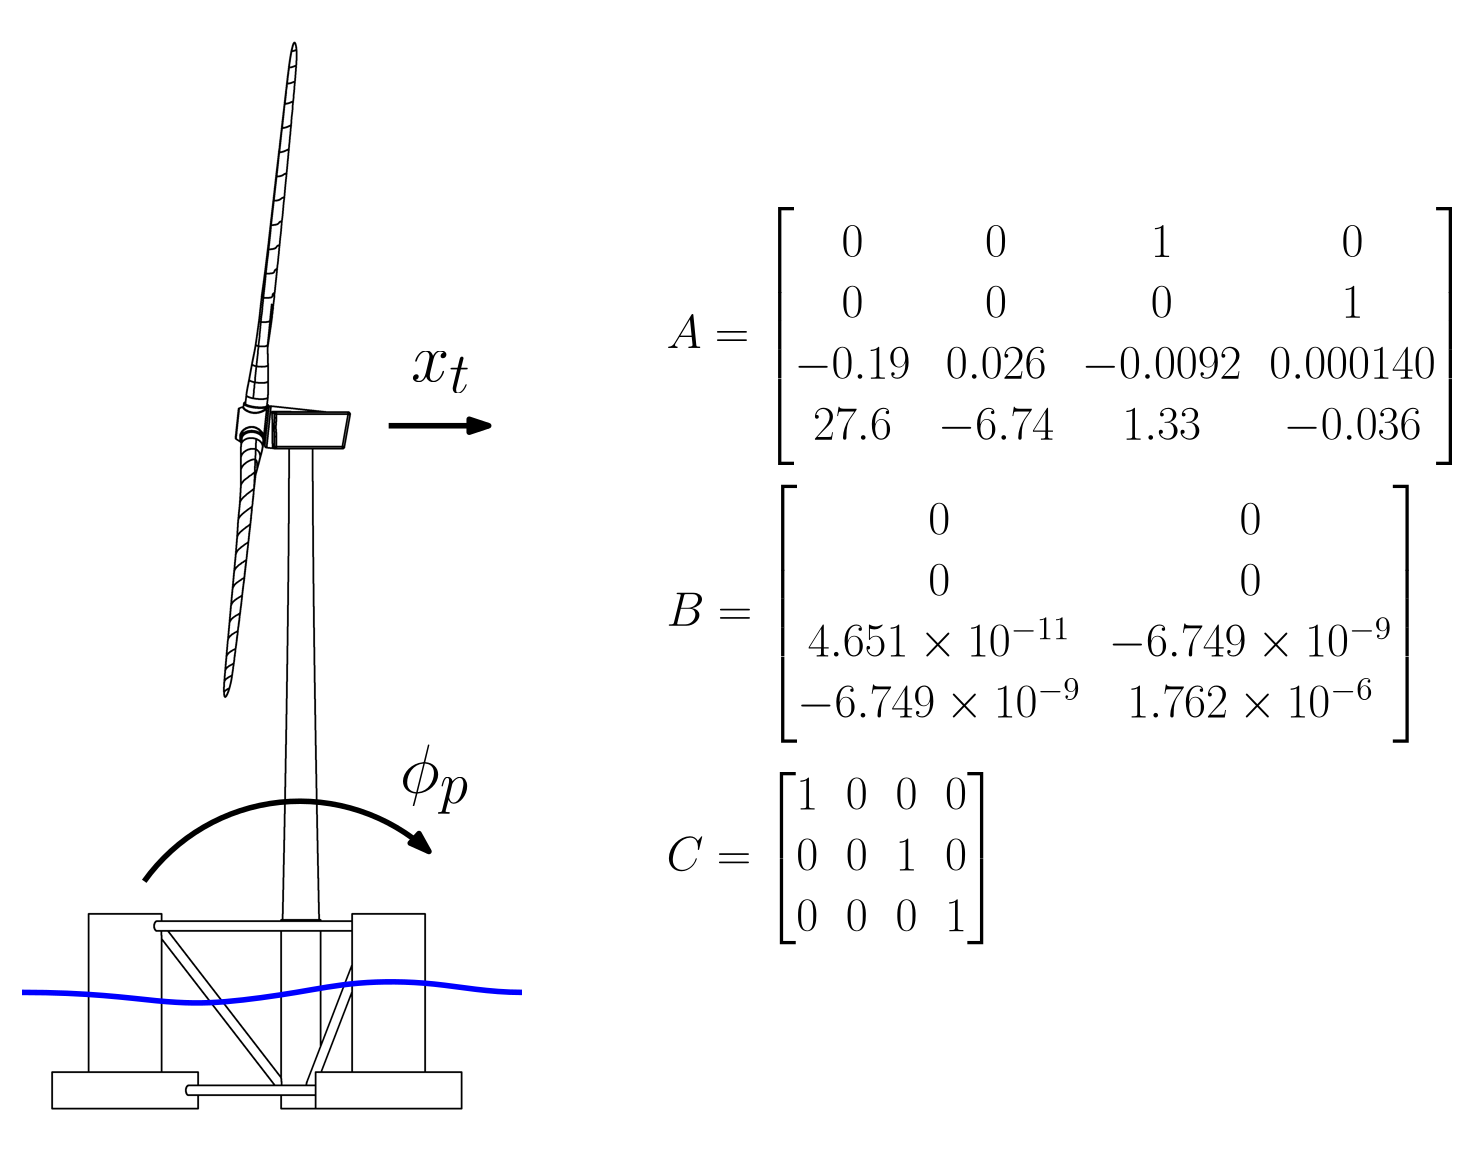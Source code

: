 <?xml version="1.0"?>
<!DOCTYPE ipe SYSTEM "ipe.dtd">
<ipe version="70218" creator="Ipe 7.2.24">
<info created="D:20241209104338" modified="D:20241209134702"/>
<preamble>\usepackage{amsmath}</preamble>
<bitmap id="1" width="2076" height="4628" BitsPerComponent="8" ColorSpace="DeviceGray" Filter="FlateDecode" length="32488" encoding="base64">
eNrs3eGymzqygFG9/0trqnJqEmwjaAkwRr3Wn1s3lp1J51T1F4y9awUAAAAAAAAAAAAAAAAA
AAAAAAAAAAAAAAAAAAAAAAAAAAAAAAAAAAAAAAAAAAAAAAAAAAAAAAAAAAAAAAAAAAAAAAAA
AAAAAAAAAAAAAAAAAAAAAAAAAAAAAAAAAAAAAAAAAAAAAAAAAAAAAAAAAAAAAAAAAAAAAAAA
AAAAAAAAAAAAAAAAAAAAAAAAAAAAAAAAAAAAAAAAAAAAAAAAAAAAAAAAAAAAAAAAAAAAAAAA
AAAAAAAAAAAAAAAAAAAAAAAAAAAAAAAAAAAAAAAAAAAAAAAAAAAAAAAAAAAAAAAAAAAAAAAA
AAAAAAAAAAAAAAAAAAAAAAAAAAAAAAAAAAAAAAAAAAAAAAAAAAAAAAAAAAAAAAAAAAAAAAAA
AAAAAAAAAAAAAAAAAAAAAAAAAAAAAAAAAAAAAAAAAAAAAAAAAAAAAAAAAAAAAAAAAAAAAAA4
XfnDHACARRqIAwDgJQ3EAQDwkgbaAAB4aQNxAACUIg4AgEYaaAMA0AbaAABotoE4AABp8CcJ
tAEAoA0AgFYbVG0AACyvFrhwAABoAwCg1QbeVAAAXq4VaAMA0AYrbSAOAEAbaAMA4DMHtAEA
SINlDWgDANAG2gAA0AYAwFYbNFIBAMiZBtoAANAGAMBuG7jhAAC0wUsKaAMAkAbaAADQBgCA
NgAAOtvA5xQAQBq8fymiOAAAbfAaBtoAAJK3QflgOACQuA2kAQCwmQbiAAC0gTYAAG2gDQCA
zTbw5UcAoA1erxVoAwCQBn5IMwDQ+n5kbQAA2kAbAADaAACIVIA2AABtoA0AgMZbCtoAALSB
NgAAtAEAoA0AAG0AABxJA20AANpAGwAA2gAA0AYAgDYAAHraIPzrAECGNNAGAIA2AAC0AQCg
DQAAbQAAHGmDjgcAgPnTQBsAANoAANAGAIA2AAB626DrEQBAGwAA2kAbAEDWNNAGAIA2AAC0
AQCgDQAAbQAAHGmDvmoAACZPA5cNAABtAABoAwBAGwAA2gAA0AYAwFlt0PkQADB3GmgDAEAb
AADaAADQBgCANgAAjrRB92MAgDYAALKkgTYAALQBANDVBkUbAIA2+HhEGgCANvgXBtoAALTB
SxloAwDI2AbNMNAGAJAxDUozDLQBAKRtg9JgSgCQrw22mBIAaANtAADa4CMJtAEAaINlD2gD
ANAGKx9aMCUAyNwGnw+aEgBkbYP1x0wJAPKlwcaDpgQA+dqgagMAQBsAANoAANAGAIA2AAC0
AQCgDQCAL6WBNgAAbaANAEAbaAMAQBsAANoAAIi1gTQAALQBAKANAIBAGmgDAEAbAADaAADQ
BgCANgAAtAEAoA0AgCvaYOhRAGDWNNAGAIA2AAA620AaAIA20AYAoA20AQCgDQCA3u2vDQAg
ZxpoAwBAGwAA2gAA0AYAgDYAALQBAKANAIAr2mDwYQAgVxtIAwDImQbaAADQBgCANgAAtAEA
oA0AAG0AAGgDAEAbAABXt8HgwwDAnGmgDQCASBsUbQAA2uD9MWkAANpgWQbaAADSt0F5ZU4A
kLoNStEGAKANWmGgDQAgbRuUBnMCgGRpUJpZoA0AIGUbNJpAGwCANlheLdAGAKANVm5AMCgA
SN4GVRoAgDZofp7RnAAgbRusPmxOAJCxDdoPmxMAJGuDwYcBgDnTQBsAANoAANAGAIA2AAC0
AQBwRRtIAwDQBtoAALSBNgAAtAEA0EoDbQAALNugagMAQBsAANoAANAGAIA2AAC0AQBwThsM
Pw4AaAMAYPY00AYAgDYAALrbQBoAgDbQBgCQvg2GHwcAtAEAoA0AgExpoA0AAG0AAGgDAEAb
AADaAADQBgDA5W0gDQBAG2gDANAG2gAA0AYAQCMNtAEAsGyDvQMmBQDaQBsAgDbQBgCgDdxu
AABoAwBAGwAA2gAAGEgDbQAAaAMAoNUGewdMCgC0gTYAAG2gDQBAG2gDAEAbAADaAAAIpoE2
AAC0AQCgDQCASBvsnjAqANAG0gAAtIE2AABtoA0AAG0AAGgDACCWBtoAANAGAIA2AAAibSAN
AIBIGxRtAADa4P1BbQAA2uClDLQBAGRvg/LGpAAgVRqUnTTQBgCQuA3KCqMCgJxtUBqMCgDy
tUHZYFQAkKsNdpgUAGiDP0WgDQBAGyx7QBsAgDZY1oA2AABtsEwBbQAA6dtg7YBJAUDONGid
MCoASNcGmyeMCgBStcHuCaMCAG0gDQBAG2gDANAG2gAAiK5+bQAA2kAbAEDyNNAGAIA2AAC0
AQCgDQAAbQAAaAMA4Kw2OHQCANAGAIA2AACypIE2AAC0AQCgDQAAbQAAaAMAQBsAAF9oA2kA
ANpAGwBA8jY4dAIAmC0NtAEAoA0AAG0AAGgDAEAbAADaAAD4QhtIAwBImAbaAADQBgBAqw32
j5gVAGgDbQAA2kAbAIA20AYAgDYAALQBAHC0DaQBAGgDbQAAydNAGwAA2gAAaLXB/hGzAgBt
oA0AQBtoAwDQBtoAAIi2gTQAAG2gDQAgeRpoAwBAGwAA2gAAiLTB/hGzAgBtoA0AQBtoAwDQ
BtoAANAGAIA2AABCaaANAIBgG0gDANAG2gAAkrfB/hGzAgBtoA0AQBtoAwDQBtoAAHhJA20A
AGgDAEAbAADaAADQBgDAkTYInDEsANAG2gAAtIE2AABtoA0AAG0AALTSwMcUAABtAABoAwBA
GwAAvW0QOGNYAKANauzKAgCQpA3KgmEBQPY2KEUbAEDONCi7ZaANACB3G5SiDQBAGzTDQBsA
QNo2KA2mBQAJ26AUaQAA2uC/zd9oAm0AAAnbYONigTYAAG2w7AFtAADaYOUWBMMCgNRt8HHG
sAAgbxqsHTItAMjZBq1DpgUA+dpg44xhAUCuNtg7Y1gAkKgNAmcMCwC0gTYAAG2gDQBAG2gD
AEAbAACtNNAGAIA2AABabRA5ZFoAoA20AQBoA20AANpAGgAA2gAA0AYAQCANtAEAsGyDyCHT
AgBtoA0AQBtoAwDQBtoAANAGAIA2AAC0AQCgDQCAA2ngq48AgGUbRA6ZFgBoA20AANpAGwCA
NtAGAIA2AAC0AQCgDQCAM9tAGgBAujTQBgCANgAAWm0QOWRaAKANtAEAaANtAADaQBsAANoA
ANAGAEAgDbQBAKANAABtAAAcbgNpAADp2iByyLQAQBtoAwDQBtoAANKngTYAALQBAKANAABt
AABoAwBAGwAAZ7VB6JRxAYA20AYAoA2kAQBoA20AALgVEQDQBgCANgAAtAEAoA0AgHPaIHTK
uABAG0gDANAG2gAAtIE2AAC0AQCwngbaAADQBgCANgAAtAEA0NsGoVPGBQDaQBsAgDbQBgCg
DbQBAFB99REAoA0AgN000AYAgDYAALQBABBpg+P9AACkaIOyYFwAkL0NStEGAJAxDUqgDLQB
AORug1K0AQBog2YYaAMAyNsGpWgDANAG22GgDQAgYxusJoE0AICUadC8VqANACBbG2y/i6AN
AEAbrLzRYF4AkLoNPo6ZFwDkbYO1Y+YFAFnbYP2YeQFAxjZoHzMvAMjWBtunzAsA8rRB4JRx
AUCaNgidMi4AyJIG2gAA0AYAgDYAALQBAKANAIAjbRA7Zl4AoA20AQBoA20AANrghIIAAGZJ
A7ciAgDaAADQBgCANgAAetsgdsy8AEAbaAMA0AbaAAC0gTYAALQBALCaBtoAANAGAMBgG/hx
CgCgDVaOmRcAZGmD2DHzAgBtoA0AQBtoAwDQBtoAAPARRgBAGwAA2gAAOLMNfPURAGiDlWPm
BQDaQBsAQMY2iB0zLwDQBtoAALSBNgCA5GmgDQAAbQAAaAMAQBsAANoAANAGAMCX2sCPUwCA
ZG0QO2ZeAJAkDbQBAKANAABtAABoAwBAGwAA2gAA0AYAgDYAAK5ug+A5AwOAHGngsgEAoA0A
AG0AAGgDAEAbAADaAADQBgCANgAAbk4DbQAA2kAbAIA20AYAoA3cbgAAaAMAQBsAANoAANAG
AIA2AAC+mAbaAAC0gTYAAG2gDQBAG2gDAKC3DaQBAGgDbQAA2kAbAIA20AYAwHsalOOnAICJ
2iASBtoAALRBKdoAALRBKw20AQCkboNStAEAaIONNNAGAJC3DUrRBgCgDTbLQBoAQNI2+EgC
bQAAudKgbFwxWPyiiQFArssGzbcRtAEAJLtu0FK1AQBog8+3GrQBAGiDlZsQTAwAErfBykET
A4CsbbB+0MQAIGUbNA+aGABka4PNcwYGAHnSIHLQxAAgSRsED5oYAGgDbQAA2kAbAIA20AYA
gDYAALQBAKANAICeNCixgyYGAEnaIHjQxABAG2gDANAG2gAAtIE2AAC0AQCgDQAAbQAAaAMA
YDQNtAEAUF02AAC0AQCgDQAAbQAAaAMAQBsAANoAANAGAIA2AAB+Mw20AQBoA2kAANpAGwCA
NtAGAIA2AAC0AQCgDQAAbQAAXJwG2gAAtIE2AABtoA0AQBu43QAA0AYAgDYAALQBAKANAICD
aaANAIDqI4wAgDYAALQBAKANAABtAABoAwDghjaQBgCgDbQBAGgDbQAA0sDtBgCANgAAtAEA
oA0AAG0AAGgDAEAbAADaAADQBgCANAAAtAEAoA0AAG0AAGgDAEAbAADaAADQBgDAVGmgDQCA
2nPZQBsAgDbQBgCgDbQBAGgDtxsAANoAANAGAMBJbVC0AQBog49T2gAAkqRBCYWBNgCALG0Q
TQNtAAC526AUbQAA2qCdBtoAADK3QdEGAKANtspAGgBA2jZ4awJtAAC52+D9aoE2AIDEbbDy
PoI2AICsbbB+i4E2AICEabBx96E2AIBMbdD0ftTMACB1G1RtAADaYOMmBCMDgLxtsHbSyAAg
axusnzQyAMjYBu2TRgYA2dJg+6iZAUCONogeNTMASNEG4aNmBgDaQBsAgDaQBgCgDbQBAGgD
bQAAaAMAQBsAAPE00AYAQPURRgBAGwAA2gAA0AYAwJVtIA0AQBtoAwDQBtoAALSBNgAAXtNA
GwAA1ccUAABtAABoAwBAGwAA2gAA0AYAgDYAAO5uA2kAAJnSQBsAANVbCgCANgAAtAEAoA0A
AG0AAGgDAEAbAADXpoE2AABq12UDbQAA2kAbAIA2kAYAoA20AQCgDQAAbQAAaAMAQBsAAIfS
QBsAANXXGwAA2gAA0AYAgDYAALQBAPC1NpAGAKANtAEAaANtAADSQBsAAC9tED9raACgDbQB
AGgDbQAA2kAbAIA20AYAgDYAAI62gTQAAG2gDQBAG2gDAJAGbjcAALQBAKANAABtAABoAwDg
4jaQBgCgDbQBACRNA20AAGgDAKDVBvGzhgYA2kAbAIA20AYAoA20AQBoA7ciAgD9bdBzgQEA
eHwalOAxbQAA2uAlDbQBAGRvg1K0AQCka4NwGmgDAMjdBkUbAIA20AYAoA2CaaANACBzGyyS
QBoAgDZYPqwNACB9GxRtAABJ06BsPliqNgCA5G3wefuhNgCARG3QzIJ/D2oDAMjWBmVd1QYA
kK4NNlRtAADaYOVGBG0AANqgfJ41NADI2wZrZw0NAJK2QeOsoQFAwjRonzU0AMjUBvtnDQ0A
UrRB+KyhAUCGNoifNTQA0AbaAAC0gTYAAG2gDQBAG2gDAOAjDbQBAKANAABtAABoAwDggjaQ
BgCgDbQBACRtg/hZQwMAbaANAEAbaAMA0AbaAACkgTYAALQBAKANAABtAABoAwBAGwAA324D
aQAAidogftbQACBBGmgDAEAbAADaAADQBgCANgAAtAEAoA0AAG0AAPxAG0gDAJAG2gAAtIE2
AABtoA0AAG0AAGgDAEAbAADaAAC4uA2kAQBoA20AAEnTQBsAAG43AAC0AQCgDQAAbQAAaAMA
4HttIA0AQBtoAwBImgbaAADQBgBAqw3ih00NALSBNgAAbaANAEAbaAMA0AbaAADQBgDA0TaQ
BgCgDbQBAGgDbQAA0sDtBgCANgAAtAEAoA0AAG0AAGgDAEAbAADaAADQBgCANAAAtAEAoA0A
AG0AADy5DboqAgCYuw3KkqkBQPY2KNoAALKlQYmWgTYAAG2gDQAgXRvE00AbAEDqNpAGAKAN
ttJAGwCANvjvgDYAAG2wfFwbAED6Nnh5WBsAQPI2eHtUGwBAnjQomw9qAwDI3gZrH03QBgCQ
pw3aXSANACBrG5SGqg0AIF0bbKjaAAC0wcq7DdoAALRB+TxsagCQtw3WDpsaACRNg8ZpYwOA
fG2wddrYACBRGwROGxsAZGiD+GljA4AEbdBx2tgAQBtoAwDQBtIAALSBNgAAaaANAABtAABo
AwBAGwAA2gAA0AYAgDYAAK5qg47TxgYA86eBNgAAtAEAcKQNpAEAaANtAADaQBsAgDbQBgCA
NgAAtAEAEGmDjtPGBgDzp4E2AAC8pQAAaAMAQBsAANoAANAGAMBZbdBx2tgAQBtoAwDIlQba
AADQBgCANgAAzmoDaQAA2kAbAEDONug4bWwAoA20AQBoA20AAHnTQBsAANoAANAGAIA2AAC0
AQBwpA16jpsbAGgDbQAA2kAaAEDaNNAGAIA2AAC0AQCgDQAAbQAAaAMA4Kw26DlubgCgDbQB
AKRKA28pAADaAADQBgCANgAAtAEAoA0AgG+2gTQAgDxt0HHa2ABAG2gDAMiVBtoAANAGAIA2
AAC0AQCgDQAAbQAAfLMNpAEA5GmDjtPGBgDzp4E2AAAG31LQBgCgDWrv2w8AwNxtUIo2AABt
sJoG2gAA0rdB0QYAoA1aaaANAEAbaAMAkAatNNAGAJC7DaQBAGiDtVO+FhEAtIE2AABt0EoD
bQAA2kAbAIA2aKWBNgCAPGmgDQCASBu8HNAGAJCmDfbSoVRtAABZrxuUFVUbAECuNtixPG5w
AJC+DVw2AABt8PGGgzYAAG2wjAFtAADSYJkC2gAAsrfB6nmDA4B0bbB53uAAIEEbdJw3OACY
vw16zhscAGiD5XGDAwBtoA0AIFUauN0AANAGAIA2AAC0AQCgDQAAbQAAaAMAQBsAAD+UBtoA
ALSBNgAAbdA6b3AAoA20AQBoA20AANpAGwCANtAGAIA2AAC20kAbAAC9beDrDQBAG2gDAMjZ
Bh3nDQ4AtIE2AABtoA0AQBtoAwCQBtoAANAGAIA2AAC0AQBwVRv46iMA0AYr5w0OABK0Qcd5
gwMAbaANACBXGmgDAEAbAADaAADQBgCANgAAtAEAcFYa+FpEANAGvhYRAGi1QccTTA4AtIE2
AABtoA0AQBtoAwDQBtoAANAGAMBWGmgDANAGvvoIADihDUwOABK0QccTTA4AtIE2AABtoA0A
QBtoAwCQBtoAANAGAIA2AAC0AQCgDQCAo23Q8wSjAwBtsHiCyQHA/GmgDQBAG2gDAEAbAADa
AADQBgCANgAAtAEAcHMaaAMA0AbSAAC0Qeu40QGANqhFGwCANlg/bHQAkL4NijYAAG0wlhEA
wAxp0NEGRgcA2dvAZQMASNcGZx0FALQBAKANAABtoA0AQBtoAwDQBtsntQEAJEgDbQAA2kAb
AAAjC//vEW0AAGnaIHJMGwBA6usG5Z02AIBEbbCvagMA0AYvFxa0AQBog+V7DtoAALSBNAAA
bbBaBtoAALTBawxoAwBIngbrTzE7AJi4DXoWvjYAAG2gDQAgVxv07HttAADaQBsAgDaQBgCg
DbQBAGgDbQAAaAMAYD8NtAEAaANfbwAAaAMAQBsAAFe0gTQAgARt4LIBAKANAABtAADE00Ab
AIA20AYAwOei1wYAQHcb/HdAGwCANvh3VhoAQIY2CKdB150JAIA2AAC0AQCgDYwOAOZPA20A
ANpAGwAAH/u+agMA4FAbGB0AaANtAADaoJEG2gAApm4DtxsAANoAANAGAIA2AADG0kAbAIA2
8NVHAIA2AAC0AQCgDQCAy9qgaAMA0AZjRwGAdNcNjA4AJk4DbQAA9F420AYAoA20AQBoA20A
ANpAGwAAx9rA6AAgexu4bAAA2kAbAIA20AYAoA20AQCw3PfaAAD43Pc+wggA2sDXGwAA2gAA
0AYAgDYAAC5rA2kAANpAGwCANtAGAKAN3G4AAHzue20AANpgsA2MDgBmboOqDQAAbQAAaAMA
ILzv3YoIANpAGwAA2gAAiOx7bQAA2kAbAADaAADY3PdVGwAA2gAAOLLvpQEAaANtAADaQBsA
gDZwuwEAUH2EEQDQBgCANgAAutqg/+sNjA4AtIE2AABtoA0AQBsE0kAbAMDUbdCdBtoAABKk
QYme0wYAkKMNSiAKtAEAJGqDOLMDAG0gDQBAG2gDANAG2gAAtIE2AAD+pkGNxIA2AABtsKwA
bQAA6dogdFgbAMDsbRBKgyoNAEAbaAMA0AbaAAC0gdsNAAC3IgIA2gAA0AYAQFcb1O42MDoA
0AbaAAC0gTYAgJRt4OsNAABtAAA0tr02AAC628BHGAFAG2gDAMjYBj6mAABoAwBAGwAA2gAA
6EwDbQAAaAMAoN0GvV99ZHQAMHMbVG0AAGgDAOBQG7jdAAC0gTYAgIRpoA0AgGNtYHQAoA20
AQBkaYOqDQAAbQAAaAMAINQGvvoIANAGAMD6svf1BgDAoTYwOgCYuQ2qNgAAtAEAoA0AAG0A
AGgDAGA8DXy9AQBwrA2MDgC0gTYAgCxtUN1uAABoAwBAGwAA2gAA6EuD/jYwOgDQBtoAALSB
NgCAjG1QtQEAoA0AAG0AAJzXBj7CCADawGUDAMiXBj6mAABoAwCgteyrNgAAtAEAoA0AAG0A
APSlQX8bGB0AaAOXDQAgUxt4SwEAcLsBAKANAABtAABc2gYmBwAzp4E2AAC0AQCgDQCAyK6P
poE2AABtsJoG2gAAtIE2AABt0GoDkwOAmdNAGwAA2gAAaO36qg0AAG0AAGy0ga83AAC0AQBw
ShuYHADMnAY+pgAAaAMAQBsAALFdX0Jt4KcpAECaNghs/dgpACBDG8QLAgCYKg1ijA4AtIE2
AABtoA0AQBtoAwDI3gb9kWB0ADB3GwSvIfhxCgCQIQ1ibfD5DAAgQRvELzQAANpAGwBAgjbo
WPvaAAC0gTYAAG2gDQAgbxpoAwDgsw1iW18bAIA20AYAkKsNera+NgAAbaANACBVGmgDAEAb
AADaAACI7/ng0tcGAKANtAEAaANtAABZ00AbAADaAADYWfPaAAC0gTYAAN63vDYAALQBAKAN
AICeLa8NAEAbaAMA4Jw2EAcAMGkaaAMAQBsAAK0l35kGbjgAAG2gDQAgTxpoAwBAGwAA2gAA
6Frx2gAAtIE2AABeN7w2AABW2yC+8bUBAGgDbQAASdpgYONrAwDQBtoAAHKkgTYAALQBAKAN
AIC+Ba8NAEAbaAMA4GW/j7yloA0AQBtoAwDQBtoAAPK1wdDC1wYAoA20AQBkSANtAABoAwBA
GwAAnetdGwCANhi7bKANAGDWNNAGAIA2AAC0AQDQud21AQBoA20AACyXuzYAALQBAKANAIDO
5d617rUBAGiDlaeLAwDQBtoAAOZNg+E28KYCAGgDbQAA87fBYrtrAwDQBsv97n4DANAGyw2v
DQBAGiz7YOCrj7QBAMzbBh3LvvM4APDgNthZ+CMpAQA8vA06GCUAzNQGVRsAAMs2OHwJwSgB
YKI0KK//nzYAAG3w/ivaAAASt8FqLwSTQBsAQI42qMErBdoAAOZug+aubwSANgCA6dIg1gbx
vAAAtIFhAoA20AYAMGcbHNr12gAAtIE2AICZ00AbAADaAADQBgBA91rvXvXaAAC0gTYAAG2g
DQAgSRpoAwBAGwAA2gAA6N/q2gAAtIE2AAAabyloAwDQBsc2vTYAAG2gDQBg3jY4uum1AQBo
A20AANpAGwBAijTQBgCANgAAgjtdGwCANtAGAIA2AADWVvrh2w20AQBoA20AANpAGwBAijY4
vui1AQBoA20AANpAGwBAgjTQBgCANgAAohtdGwCANji457UBAGgDbQAAc6aBNgAAtAEAoA0A
gJGFrg0AQBtoAwBAGwAAK/tcGwAA2gAACO9zbQAA2kAbAADeUwAAVtLgY6VrAwDI3gavS10b
AIA2WO51bQAA2mC52rUBAGiDZR8M7PmiDQBg0jQoA2t+6EkAwLPaILroR4MCAPjNNjhwBeHQ
xQYA4CfbIHgNIchYAWCKNjgtD4wVAB6eBmXll7QBAGiDk/rAXAFgsjY4WAfmCgAPb4P2A31F
oA0AYPY2iF1H2H05AGCyNjj4cgDAk9JAGwAA2gAA6Njl2gAAtMHxJa8NAGCGNNAGAIA2AAC0
AQAwuMq1AQBoA20AANJAGwAA2gAA0AYAwJFNrg0AQBtoAwCQBtoAANAGAEBnG4zueG0AAM9v
gzN3vDYAAG2gDQBAG2gDAJg2DbQBAKANAICePT684rUBAGgDbQAA2kAbAIA20AYAkCENtAEA
oA0AgK41rg0AQBtoAwDQBtoAANAGAEB7i2sDAEAbAAB9W1wbAIA20AYAoA20AQAQ2OLjG14b
AIA20AYAME8aaAMAQBsAAH1LXBsAgDY4ZcMXbQAA2kAbAIA20AYAMGcb+HEKAMBLG5RTN7w2
AIDHt8HKJtcGAJC6DT52uTYAgNxp8L7OtQEAaIPlQtcGAKANlktdGwCANljmgTYAgKxtsNEI
vvoIADK2QT2xDY5UBQDwI21QN/MgvOiPXnEAAH6nDXbrYGvln/RuBADwS20Qz4PxiAAAnpQG
p/aB+QLAHG1wVh6YLwBM0wanBIL5AsBcbXC0EMwXAGZsg85C6HtZAOChbRCohGMvCwA8tA3u
e1kAQBsAAM9PA20AANpAGgCANtAGAKANtAEAzF4G2gAAeEkDbQAA1Cu/21gbAIA20AYAME0a
aAMAkAZXtoE0AIBnt8FFL27KAKANtAEATNAG3lMAAG1wZRxoAwB4ehucu8gve7MCAPhaG5y5
yIs4AIDnp8GJq7yIAwCYow1OWubaAADmaYMTFvqln48EAL7fBgd3+tsLyQQAmKENDizzS8MD
ALivDYYWebnwtQGAS9Oga5Of3gUiAQB+7aLB6D4/sQlUAgD8SBcs13D5Sf6yAOC7ZbDcvuWX
+XsDgG+EwfvWvX7FqwQA+O0y+Ni1X/vnv0gAgB8Mg/Ude931gq7/YSoBAO5Ig9L9hJPbQCQA
wE+lweZGvemWQpEAAF9Ng/dfunpT/7sF8cykUQkAcE4btH/psj1dDy9qkQAA17RBa92etanr
RW1wYiX4rwEA1tugXrExy+Vt4FICAFzVBvX0TdlsgmuXsUgAgCva4PCK3Lhe8KUd7FICAPTu
zJ1detFert/evCIBAAYuG5xZB1d/TuG+SvBfDwC52uCcONhdrz+wZ11KAIBQG9TjO/C6rz4S
CQDw/Taox7Zf5FsO6vv1g+9+A/N1leC/LACmbIPmlxKM7taPB+rmFyNNwX9jAEzVBhtbfuAf
3bXZBggPAJ7SBrVrM+3uMW0gDgB4ehucdCvA62tVbSAOAHhuG5x5a57rBuIAgGekQYmfPLS+
tIE4AGCCywaH6mDrRao2EAcAPLcNhhb59ktoA3EAwKPboDMP9p9fbb2Df2+mBMDdbRDOg9hS
829+Fw4AeH4b7AdC+Gk+yqgNAJilDdYLofcJ2kAbADBXG4z+fs3/KxK0AQDaQBtoAwB+Lw3K
139DbaANAHDZQBtoAwC0wVYb1GYbVEuvI7GMCYBp2qBogyNjNCUAZm2Dqg20AQA526BoA20A
gDbQBtoAAG0Q3Gna4NAYTQkAbYA2AEAbsDdGAHhqGsTvN/DBfW0AQMI2qNpAGwCgDVa/+kgb
aAMAtMHLbtMGA2mgDQDQBmgDAKZqg6INzmwDMwJAG6ANAJixDep+G9h72gAAbaAN+qZoRgBc
1wZ3/YP3ow2KNtAGACS6bLBxv0HVBsOFBQDawF+bEQEwYxu8vKWhDbQBANpg+btrA20AQL42
KNrgxDQwIgC0AdoAgCnboGqDM6cIANrA35oJAZCuDfw8BW0AwI1p8Ltt4C9JGwAw8WWDnnsR
Lb69NNAGAEzXBlUbuGwAgDbQBtoAAG3QaoOy0gZuRdQGAORpg63bDba+ThltAIA2sPl20sCE
AJinDao20AYAaANtcNEQAeC5aaANtAEA2mD9N9QG2gAAbVC3v95AG2gDALSBNhhPAwMCYMI2
eP3dtYE2ACBbG5SONvC9iDttYD4A5GwDf0naAID526BqA20AwERtcGCDawNtAMBkbVA29D9d
GxxIA20AwP1pUPZoA5cNAEjUBiVGG2gDABK0QekQf52qDbQBAI9sg9JJG2gDAGZugzIg2AZF
GwyngTYA4K42KOW8ONi+3UAbaAMAHtAGu9u/Jw+0wXltYDwA3NIG4W0dO6cNtAEAj26Dvk0d
OK0NtAEAz0iDElz24ddrPEEbaAMAHnzZYGRJ72z27Y8w+hnNHWmgDQD4ehuMbuit53W1ge3n
sgEAP9QGR/7t3n6qNtAGAMzRBltLqicOtr/6SBtoAwB+tQ1K9J/+wesDjZfdftz60wYA/GYb
7GfB3lltcHoaGA4AX22Drq8/bPTBWhxoA20AwCPbYH+rR+pgrxe0wZE2MBsAvtgG21s+ngdl
74W0gTYA4GmXDUbL4OWyd/OltIE2AOBhlw0OlMHLZxTXX6zW2M2O/qK0AQB3tkH7X/5H7X69
QV1tCvtvJQ20AQC3tMHZdt8z0AbaAICfa4Pye21gATYnZCAAPLsNSmcb2IDaAIDb26BoA20A
gDbob4PmK2kDbQDAVG0wkAXjgaANhtPAZAD4lTaIv6Q2cNkAgOemQfDnKfW+qjbQBgDMfNlg
KDq0gTYAYNI2GL4kEfiaRG2gDQD40TY4qwxidVCLNhhMA4MB4OY2OPjy4bcUtIE2AOAJbXD8
9bXByW1gLgDc2Qan/A7aQBsAMEsbnPRbaANtAMBz0mCrDc77TQbawM9h1AYA3HrZoJ6fBpsf
i9QGg2mgDQC4rQ3OvTyx+/UG2sBlAwAStEHVBtoAgFna4OzfaO+rj7SBNgAgRRtUbaANAJii
DXoWfX8crG04baANAHhUG+z+8KST28ASXE0DYwHgpjboC4PtdaUNXDYAYLI2KHHaQBsAMHsb
lE6hONAG2gCAh7ZBGaANtAEAD26Dv2tmdb+XckYchL76SBtE0sBUAPheHKys98GLAvu3Mq59
vYE20AYA/EwclNU26Pkeg5060AZntYGhAPClOCifbdD7FURbdRC53UAbaAMAfisOdlKhvw2K
NtAGADy6Dga+8nDvtVoPagNtAMCD4+DIS2mDc9PAUAC4vw6G11f7MxDawGUDAB5bByP/tP38
CIQ20AYATBIHI+vr/SW1gTYAYJo6GFpfa3EQ+VpEbaANAPj1OBhbX58v2bwVURtoAwCeVAeD
60sbXJcGZgLAnXUwvL8+XzD0EUZt4LIBAD8dB+P/tt24FKENtAEAj42DE9qgfY+jNtAGADyt
DYafqw20AQAzxsH4+qqBONAGg7M1EgAe3wa1vw2KNnDZAIAf/Bfqac/UBtoAgAmuG1zbBq3f
RhtoAwAStEHVBtoAAG0Qa4OqDbQBAA9ZQtrgJ/9WTASAKdqgagOXDQDQBtpAGwCgDbSBNgBA
G4SeWoLfeKgNtAEA2mDzAgOr3xwFALO1QdEG2gAAbaANpAEAj00DbaANAOArbVC1gTYA4Ilt
cPZzW23wvu7sfW0AQLY2sP61AQDa4PWdCrtwdLLmAcCcbeDKgesGAEzYBn2by10F0gCAqdug
e3V9PmLDSwMAJmmDod3VfMSmlwYAPLoNRrfX/lqz86UBAM9rg+EF1rXXrH9pAMAz2uDAChtY
bCpAGQDw221waIt9c7Vd+1vZ0QBog3YZbJ+5a6NqAwC4fvkFL243j2gDAJipDaJvejfPFW0A
ABO1QfhuuObFBW0AAPO0Qcd98v8/0/zBy9oAAB7fBj2foPt76v0ZX12o2gAArlt+fZ+t/3fu
7UnaAADmaIPOr91ZHHx5VtEGADBdGww/VRsAwCxt0P1dvatvR3x9n2oDALi8DYb2Znm/NVEb
AMCj26D/B/w02qBoAwCYoA0Gfvbf1scftQEAPLsNRlb6dht8O260AQBc0gYH9qY2AID52uDI
3tQGADBdGxzam9oAAGZrg4N784400AYAoA20AQB8pw2O7k1tAABTtcHhvakNAGCmNjhhb96Q
BtoAALSBNgCAX2yDladpAwCYpw3OWJs3pIE2AABtoA0A4Po2OGVtagMA0AbaAAC0wV4b3PAH
0AYAoA20AQD80vLTBgCgDWJt8JA/gDYAgIvboGgDANAG2gAAtIE2AABt8JkArTZ4StxoAwA4
vvzKh5svG2gDALhv+ZU12gAAcrZBadEGAJCwDcqGe/eoNgCA7y+/su3OywbaAAC+vvzKLm0A
AHnaoNUC2gAAMrbB7t0FH7Hwc3GjDQDgtOW38YHFjzYo2gAAZm+DdhhoAwDI1wabZfD5zcna
AACmboOdMmi2wQ/FjTYAgPOW304YfLZB0QYAMHEb7KeBNgCAPG0QKANtAAB52iCUBo02+I24
0QYAcOLyi4RBbX2TsjYAgNnaILro399M0AYAMGUbhPe8NgCABG3QseZX2+AH4kYbAMB5y69n
y2sDAJi+DbqWvDYAgNnboG/HawMAmLwNOlf8WhvcHDfaAACuaYOuJ2oDAJizDXoXvDYAgKnb
oHu/r7TBvXGjDQDgxOXXv9+1AQBoA20AANnaoH9pagMAmLgNBpbmzWmgDQDgwjYYWZraAAC0
weJ52gAA5m2DkedpAwCYtg2GnldvTgNtAADaQBsAwDfaYHBpagMA0AZrbXDzH0AbAMDJbTC6
NLUBAGgDbQAA07fB8NLUBgCgDernj1q6+w+gDQBAG2gDAPid5acNAEAbaAMA0AbBNnjeH0Ab
AMAVbVC0AQBoA20AANpAGwCANoi3wQP/AP9j746WU0eWKArW//+0J+I8TBhoSS2QjFQ78/EO
DuM+JWpdjEEbAIA20AYAoA20AQD8xfK7TBpoAwC4wPKr0gYAoA0W00AbAEB0G5Q2AABtcNU0
0AYA8OXlV9oAALTBWhloAwDIbYPrpYE2AIAvLr/SBgCgDbbSQBsAQGgb/M4BbQAA6W3wGAOX
SQNtAABfWX7PzxNoAwBIboPXlxdoAwAIboPBKw+1AQDEtsHwjxK0AQCktsH4zxUvkwbaAAD+
dvkt/LGiNgCAzDZY+t2BNgCAyDZYfFmBNgCAxDZYLgBtAAB5bbD2twjaAADi2mD1zxS1AQCk
tcH6OxhoAwDIaoOtz1nUBgAQ1QabH8F8tTTQBgBw4vKr7XdE1gYAkNMGE2nwE/IrBW0AgDaY
SwNtAAAxbTD3CYvaAAAy2qB2poE2AIDWbVCTS18bAEBEG8ymgTYAgIg2mE4DbQAACW0wnwbX
eSmiNgCA05bfnucCtAEABLXB/FdpAwDo2wa71n1aG4gDAPLaYN+21wYAkNIG+1Zm+zbwSwUA
UtugtIE2AIBBG+z9Km0AAK3bYPdXaQMA0AY/V3qJnjYAgBPbYPdXaQMA6NwG+79KGwBA4zZ4
46u0AQBoA20AABlt8M5XaQMAaNsGb32VNgAAbfBzpbc30AYAcFIbnB8U2gAA2rfBde6/NgAA
baANAEAbaAMAuOJu1QYAoA20AQBoA22gDQDQBtpAGwCgDbSBNgCAA9rgtvdfGwCANtAGAKAN
tAEAaANtAAAHrD5toA0AQBtoAwA4ZvWVNgAAbfCaBtoAALTB7zTQBgCgDX6VQd3zB9AGAHDk
6ittAADaYJwG2gAA4tugtAEAaIOFMtAGABDeBqUNAEAbrKSBNgCA4DZ4aAJtAADpbfD4dIE2
AIDwNnj8RcKl1qU2AIA/X33PrzHQBgAQ3QYvLz/UBgCQ3Aavf5igDQAgtw1Gf7OoDQCgexrU
njTQBgAQ2wbjNzrSBgDQvQ12PGmgDQAgtQ0W3x5ZGwBAYhssf3CCNgCAvDZY+0wlbQAAcW0w
kQbaAAAi22D5KQVtAAAxbbCWBtoAAOLaYDUNLrYttQEAnL351stAGwBAWBtspYE2AICoNiht
oA0A0AZ70kAbAEBQG8yngTYAgP5tMFEG2gAAAtKgdqSBNgCAlDaYSwNtAAAhbTCZBtoAAPq3
wdPTBrdaltoAAM5ZfDX7fIA2AICANqjpNNAGABDVBrdbltoAAE5YfDvSQBsAQP82qP1PG2gD
AEhogx1fog0AoH8b7PkSbQAA7dtg15doAwDo3gb33JXaAABOaoOb7kptAADaQBsAwPltcNdd
qQ0A4KtpoA0AQBtoA20AQFwb7P4SbQAAndtg/5doAwDQBpdcldoAALSBNgCAc9vgzqtSGwCA
NtAGAKANtAEAXHKvagMA0AbaQBsAoA20gTYAQBtoA20AgDbQBtoAALSBNgCAlbV36z9h1AYA
oA20AQBoA20AAJdcq9oAALSBNtAGAGgDbaANANAG91yU2gAAtIE2AIBrrL3SBgCgDV7KQBsA
gDZ4SANtAACd06B23VgbAIA2eE4DbQAAndvg3mmgDQDgC1uvtIFxAUAbLJWBNgCA6Dao0gba
AABtMEyDH20AAOlt8Ph0gTYAgOw2eP5NgjYAgOg2eHmNgTYAgP5pUDNpMPkV2gAA+rbB4A8T
tAEABLTBfBpoAwDIbYPhuxloAwBIbYPxGx1pAwDIbIOl90DUBgAQ2QaL746sDQAgsQ2WPzjh
kmtSGwDAqUtv7TOVtAEA9E+Dmk8DbQAAcW2w/kHM2gAA+rfBjjTQBgAQ1gYbaaANACCqDbbK
QBsAQFQbTKeBNgCAhDbYTgNtAABBbTCRBhfdktoAAE7YeTNpoA0AIKYNZspAGwBAQhrUfBpo
AwAIaYPJNNAGAJDRBjvTQBsAQOc2mE8DbQAAEW0wnQbaAAAS2mA+Da66JLUBAJzSBrddktoA
AM5og/suSW0AACe0wY2XpDYAgOPb4M5LUhsAwOFtcOslqQ0A4DtPG2gDAPC0gTbQBgAEtsHN
l6Q2AIBj22DvV2gDANAG2kAbABDTBru/QhsAgDbQBtoAgJQ2OPMrtAEABLTBVX8SbQAAf7zx
tAEAeNpAG2gDALSBNtAGAGgDbaANANAGexeeNgAAbfD6FdoAALSBNtAGAGiD+6xIbQAA2kAb
AIA20AYAoA20AQBoA20AANpAGwDAJfapNtAGAKANtAEAHNAGpQ0AoH8bNHraQBsAgDbQBgDw
tX2X+ysFbQCANlguA20AANpAG2gDALTBYhpoAwDQBlXaQBsAoA3GaaANACC9DUobaAMAtMFS
GdSNfxRxAACfr7vSBtoAAG2wXAbaAACC2+CxCbSBNgAgvA2eni7QBtoAgOw2eP5FgjbQBgAE
pEHtTQNtAACZbfDy8kNtoA0ASGiD7TKYfqJBGwBA2zYY/cmiNtAGAMS2wfDdDC68HrUBAJy5
7Rbe6EgbaAMAMttg6T0QtYE2ACCyDRbfHVkbaAMAEttg+YMTtIE2ACCvDWozDbQBAAS1wdqn
LWoDbQBAXBusfhCzNtAGAKS1wWoaXHo7agMAOGHbraeBNtAGAIS1wXoZaANtAEBGGtTckwba
QBsAkNUG22mgDbQBAEFtMJ8G2gAAerfBbBpoA20AQE4bzKSBNtAGAMS0wUwZXHw5agMAOG7Z
zaWBNtAGAMS1wY2XozYAgMOW3WQaaANtAEBGG+xMA20AACFtMHtzbQAA2kAbaAMA4tpg+uba
AAAS2mD+5toAAALa4Pa7URsAwJFtcP/dqA0A4I+fNtAG2gAATxtoA20AQGQbdNiN2gAAtIE2
AABtoA0A4PQ22HdzbQAAzdvgnJtrAwDIaIOL/zTaAAC0gTYAAG2gDQDg27tOG2gDALSBNtAG
AGgDbaANANAG2kAbAMBPq7c30AYAcNCq0wbaAAC0gTYAAG2gDQDgyFV39c2oDQBAG2gDANAG
2gAAtIE2AABtoA0AQBtoAwC4zTItbaANANAG2kAbAKAN7roYtQEAaANtAACHb7o649baAAB6
t0GVNtAGAGiDQRpoA20AQPc22JcG2kAbABDfBlXaQBsAoA3GZaANtAEA4W1wnzTQBgBw/qar
0gbaAABtsJIG2kAbAJDbBo9NoA20AQDhbfD0bIE20AYAZLfB8y8StIE2ACAjDWozDe6yF7UB
AJzWBoNXH2oDbQBARhtMPWmgDbQBAMltsJIG2kAbABDXBuN3M7jBWtQGAHDGolt4oyNtoA0A
iGyDxbdA1AbaAIDENlh+d2RtoA0ACGyDlQ9O0AbaAIC8Nlj7SCVtoA0AiGuD1U9b1AbaAIC0
Nlj/HGZtoA0AyGqDmkoDbaANAJAGt9mK2gAADttzW2mgDbQBAFFtsJkG2kAbAJDUBttpoA20
AQBBbbBdBtpAGwAQ1AYzaaANtAEAMW2wJw20gTYAoH0bTKWBNtAGAOS1wf2XojYAgAPboMFS
1AYAcFwbdFiK2gAADmuDFktRGwDAX6WBNtAGAGiD0Y21gTYAIKINpm+sDbQBAAltMH9jbaAN
ANAG2kAbABDWBm12ojYAAG2gDQDg6DbosxO1AQBoA20AAAe3QaOdqA0AQBtoAwDQBtoAAK6R
BtpAGwCgDbSBNgBAG9x1JWoDANAG2gAAvrDltIE2AEAbaANtAIA20AbaAABtoA20AQD0bIM/
uJfaAABtoA20AQDaQBtoAwC0wcRttYE2AKB9GnjrI3EAANpAGwDAZztOG2gDALSBNtAGAGgD
baANANAG2kAbAIA20AYAoA20AQActOPusg+1AQBoA20AAEeuuDr6ttoAALq3QZU20AYAaINB
GmgDbQBA/zbYkwbaQBsAEN8GVdpAGwCgDcZloA20AQDhbVDaQBsAoA3unAbaAABOXHGlDbQB
ANpgGAY/2kAbAJCSBjVRBj/aQBsAkN0GL79I0AbaAICUNtiTBtpAGwAQ2QavLz/UBtoAgOA2
GPxhgjbQBgDEtsHwLxa1gTYAILUNxm9mcJ9tqA0A4MgNt/Q+R9pAGwAQ2QaLb4GoDbQBAIFt
UFtpoA20AQBJbbDyuQnaQBsAkNcGax+ppA20AQAxaVCvabB5W22gDQBo/7TB+ucwawNtAEBY
G6yWgTbQBgCktcFGGtxpGWoDAPh4wdVWGmgDbQBAUhtMp4E20AYAhLXBjzbQBgDEt8H2swba
QBsAkNkG2zfVBtoAgKA2mLipNtAGAOS0wcxNtYE2AEAa3G0XagMAOKIN+uxCbQAAB7RBo12o
DQDg8zbotAu1AQCc3galDbQBAFFtMHtTbaANAIhog+mbagNtAIA20AbaAIC0Npi/qTbQBgBI
g9utQm0AANpAGwCANtAGAHBKG7RbhdoAAM5ug9IG2gAAbaANtAEAkW1wcEZoAwDQBtoAALSB
NtAGAGiDfj+YNgAAbaANAGBtu2kDbQAAe9ugtIE2AEAbaANtAEBkGxycEdoAALSBNgAAbaAN
tAEA2kAbaAMAtMEdF6E2AABtoA0AQBtoAwDQBtoAAM5dbtpAGwDA3jYobaANANAG2kAbABDZ
BgdnhDYAAG2gDQAgsw06/mjaAAC0gTYAgM+WW2kDbQCANngpA22gDQDQBg9poA20AQDaoEob
aAMAotKgpstAG2gDAMLboEobaAMAtMFyGmgDbQBAQBt0TANtAADH77bSBtoAAG0wLIMbrkFt
AACH7rbnJwu0gTYAILoNXn6PoA20AQDBbVBLaaANtAEAiW0wePWhNtAGAOS2wegPE7SBNgAg
Jw1qsQw2bqoNtAEA/dtg4c0M7rcFtQEAHNAGi29zpA20AQA5bTCRBtpAGwAQ2Aa1mQZebqAN
AAhqg7WPTdAG2gCAuDZY/UQlbaANAEhrg/XPWtQG2gCAsDbY+BhmL0XUBgBktcFGGmgDbQBA
VhtslIE2WP8m4gCAXmlQ22mgDTxxAEBSG0yngTbQBgBktcH2MwzaQBsAENQGrVagNgCAT9ug
1wrUBgDwYRs0W4HaAAA+a4NuK1AbAMBHbdBuBWoDANAG2gAAjmqDuRtqA20AgDbQBtoAAGnQ
YQNqAwB4vw06bkBtAADaQBsAwCFt0HIDagMA0AbaAACOaIPjbqgNAEAbaANtAIA20AbaAIDG
bXBgRGgDAEhqg6Y/nTYAAG2gDQBgca1pA20AANpAGwDAB2tNG2gDALTB6w21gTYAQBtoA20A
gDbQBtoAAG3QcP9pAwDQBtoAALSBNgAAbaANAOC0raYNtAEAaANtAADvt0FpA20AQFAbHBgR
2gAAktqg7c+nDQBAG2gDANAG2gAAtIE2AABtoA0AQBtoAwDQBtoAAE5Yam3f+kgbAMC5bXDX
H1AbAMCxbVDaQBsAkNQGk2WgDbQBANrgIQ20gTYAQBv8TgNtoA0AiG+DKm2gDQDQBuMy0Aba
AIDsNqjSBtoAAG2wkgbaQBsAENwGpQ20AQChaVBbZeC9j7QBAOFt8PxkwW2XnzYAgAN22uuv
EbSBNgAguA0GrzDQBtoAgNw2GL34UBtoAwBS22D8ZwnaQBsAkNkGS3+wqA20AQCRbbD4Vgba
QBsAkNgGW2mgDbQBAEltsPIGiNpAGwCQlAa1lQY33n3aAAAOaINGu08bAMB7bbD+eUraQBsA
kNQGm2mgDbQBAGFtsPUpzNpAGwAQ1QZbaaANtAEAUW2wmQbaQBsAENoGG7fTBtoAgKg26Lj6
tAEAvN0GLVefNgCAd9ug5+rTBgCgDbQBAJybBtpAGwCQ1wZdV582AIC32qDt6tMGAHB8G5Q2
0AYAhLXB3O20gTYAIKQNJm+nDbQBANrg7ptPGwCANtAGAPBZG3TefNoAALTBGz+iNgCAHRvN
SxG1AQCeNtAG2gAAbfBpQ2gDAOjQBoc1hDYwUwBEtUHrn/GYbyMOANAG2kAbAKANtEGvMwIA
baANAEAbaAMAOGiflTbQBgBoA22gDQBITYPWn7SkDQBAG2gDANAG2gAA/m6daQNtAIA20Aba
AABtoA20AQDaoPufMGoDANAG2gAA/qINev+Q2gAAtIE2AABtoA0AQBtoAwDYs820gTYAAG2g
DQDg7W2mDbQBANrg9WbaQBsAoA20gTYAQBt0W3raAAC0gTYAgPO2WWkDbQCANngpA22gDQDQ
Br/LQBtoAwC0wUMaaANtAEBIGtRcGmgDbQBAehuUNtAGAGiDhTC48c7TBgDw+TKr0gbaAABt
sFIG2kAbAJDbBk9NoA20AQDRbfDydIE20AYAJLfByy8S/E5BGwAQ3AaDVxjcfuVpAwB4e5mN
XnuoDbQBAKltMP6zBG2gDQAIbYOFP1jUBtoAgKw0qPU00AbaAIDINlh+lyNtoA0AyGqDjTTQ
BtoAgMA2WHtrZG2gDQCIa4OJNNAG2gCAnDZY/UAlbaANAEhrg/XPWrz/xtMGALBrl218CrM2
0AYApLZB142nDQDgrTZou/G0AQC80wZ9N542AIAD00AbaAMAItug88bTBgCwuw22b6UNtAEA
2kAbaAMAQttg4lbaQBsAoA2aLDxtAAA726D5wtMGALCvDbovPG0AAMe1QWkDbQBAWht8fiNt
oA0A0AbaQBsA0LQNDggIbaANAEh52qDFvtMGAKANtAEAaANtAADnbzJtoA0A0AavN9IG2gAA
baANtAEA2kAbaAMAtIE20AYAsLcNAn5SbQCANtAG2gAAtIE2AIDVRaYNtAEAaANtAADvLbLS
BtoAAG2gDbQBANpAG2gDALSBlxtoAwDQBtoAALSBNgCAYxaZlxtoAwC0gTb49BuJAwDat0HA
T+qJAwCkgTbQBgCgDbQBAHyyxrSBNgBAG2gDbQCANtAG2gAAbaANtAEA7FxjpQ20AQDaoN+q
0wYAoA20AQBoA20AAOeusdIG2gCAtDSoiZtoA20AgDb4VQbaQBsAENQGE2WgDbQBAPFtUKUN
tAEA2mChDLSBNgAgug2qtIE2AEAbrKWBNtAGAMS2QXVMA20AAO9usack0AbaAIDoNnh5skAb
aAMAgttg8GsEbaANAEhLgxqWQTXbdNoAAPa2wfi1h9pAGwCQ1garaaANtAEAoW2w8AeL/oZR
GwCQ2QZL72WgDbQBAIltsPwuR20WnTYAgLfaoO2i0wYAML3E1t4aWRtoAwDi2mAiDbSBNgAg
sg1+tIE2AEAbrH7WojbQBgBIg557ThsAwM42aL7ntAEA7GqD9ntOGwCANtAGAPBuG2zcRBto
AwCy2mDrJtpAGwAQ1QabN9EG2gAAbaANtAEAqW2wfRNtoA0ACGqDjDWnDQBAG2gDADh4h2kD
bQCApw20gTYAQBtoA20AAPMvN9AG2gCAoDb4MB+0gTYAQBtoA20AgDbQBtoAAG3QastpAwDQ
BtoAAI7dYNpAGwCgDbSBNgBAG2gDbQAAYX+moA0AQBtoAwA4pQ1ifl5tAIA20AbaAAC0gTYA
AG2gDQBAG2gDADh0g5U20AYASANtoA0A0AbaQBsAQNrLDbQBAGgDbQAA2kAbAIA20AYAoA20
AQD89QLzZwraAABtoA20AQDaIGPFaQMA0AbaAAC0gTYAgLP2lzb47FuJAwC0gTbwxAEA2kAb
aAMAQlZlaQNtAIA26LvgtAEAfLa+ShtoAwC0wUsZaANtAIA2+F0G2kAbAKANqrSBNgBAG4zL
QBtoAwCy26C6poE2AIBD0kAbaAMAgtugShtoAwC0wbgMfrSBNgAgug1eni3QBtoAgOQ2eP09
gjbQBgAEt8HgJQbaQBsAENsGwxcfagNtAEBqG4z/LkEbaAMAQttg4U8WtYE2ACCyDZbey8D7
G2gDACLbYPFtjtqtN20AAJ+kgTbQBgCEt0H79aYNAGB7ea18bII20AYAJLdBwHrTBgAw3QYr
N9AG2gAAbdBzu2kDAJhtg4ztpg0AYLINQrabNgCAuTZI2W7aAACm2iBmu2kDANAG2gAAjk0D
baANAAhrg60baANtAIA20AbaAIDYNnj/BtpAGwCQ2AYNf2ZtAADaQBsAwKe7SxtoAwC0gTbQ
BgBog/X/rg20AQDaoO1u0wYAoA20AQBoA20AANpAGwDAEatLG2gDANAG2gAA9q8ubaANANAG
2kAbAKANtIE2AABtoA0AYOfqKm2gDQDQBt1XmzYAAG2gDQBAG2gDANAG2gAADthc2kAbAIA2
0AYAsH9zaQNtAIA2aL/ZtAEAaANtAADaQBsAgDbQBgBw3uaq0gbaAABt8FIG2kAbAKANHtJA
G2gDAOLboEobaAMAYtOg1sugQn5qbQAA4y1ZpQ20AQDaYLEM/EpBGwCQ1gbrZaANtAEAsW3w
3ATaQBsAEN0GL88WaANxAEBwG9RSGmgDbQBAYhsMXmLQdK1pAwCY2FujFx9qA20AQGobjP8s
QRtoAwBC22DhDxa1gTYAILMN1tNAG2gDAHLTIGKraQMAmG2DjK2mDQBgsg1Ctpo2AICpNojZ
atoAAGbaIGeraQMAmGiDoK2mDQBguw2Stpo2AABtoA0AYFcbRG01bQAAW22QtdS0AQBstEHY
UtMGAPDO0wbaQBsA4GkDbaANANAG2kAbAIA20AYAsHdrlTbQBgBoA22gDQDQBnE7TRsAgDbQ
BgCgDbQBAGgDbQAAJ22t0gbaAABtoA20AQDaIO3TFLQBAGgDbQAAHy8tbaANANAG2kAbAKAN
tIE2AABtoA0AYOfSKm2gDQDQBiEbTRsAwO6lVdpAGwCgDV7TQBtoAwC0wa8y0AbaAABt8LsM
tIE2ACAvDWqlDLSBNgAgvA2qtIE2ACC8DdbKoFJ+cm0AAIOdVdpAGwCgDWqlDLSBNgAgtw2e
kkAbaAMAotvg5dkCbaANAEhug5ffI/idgjYAILgNBq8w0AbaAIDcNhi9+LD3PtMGALCys4Z/
lqANtAEA2mDwVgfaQBsAENwGg/+kDbQBANJAG2gDALTB0ocxagNtAEBoG2StM20AABttELbO
tAEArLdB2jrTBgCw2gaL/0kbaAMAtIE20AYApLdB3jbTBgCw0gaB20wbAIA20AYA8PbKCnm5
gTYAAG3wjWWtDQC4/f959isFbQCANtAG2gAAbaANvn3SAHCLBVnawBMHAGgDbaANANAGob9S
0AYAoA20AQC8vbBKG2gDALSBNtAGAGiD0A9h1AYAoA20AQC8vbBKG2gDALRB1iLTBgCgDbQB
AGgDbQAAny+s0gbaAABtoA20AQCst0Hij64NANAG2kAbAMDjvqq5/1kbaAMAtIE20AYABLZB
5BrTBgAwu69KG2gDALTBSxloA20AgDb4XQYV97NrAwB43ldV2kAbAKANapgG2kAbABDeBlXa
QBsAoA3+31dhaaANAGB1X1VpA20AAP/vq9IG2gAAhkmQkgbaAAC0gTYAgL1tkPKGydoAAKba
IGmFaQMA2GqD3/+LNtAGAMS3wY820AYAaIOn1x6WNtAGAGiDXysrJw20AQBoA20AALNtkJcG
2gAAJhaWNtAGAGiDwdMG2kAbAKAN0p420AYAoA20AQDsWlhRaaANAEAbaAMA2LOwShtoAwC0
QeRHKWgDAJhYWKUNtAEA/OqBsDTQBgCw3galDbQBAAzaIO1H1wYAMNxYpQ20AQAM2iDvJ9cG
ADDYWKUNtAEADNog7yfXBgCgDbQBAEzGQeAPrg0AYLkNEn9wbQAAi3EQ+XNrAwBYioPMH1sb
AMDC1gpNIm0AAMO1lVpE2gAA0AYAgDYAAK61qrUBAGiDwTcUBwCgDbQBAGiDK3xHAEAbAADa
AADQBgCANgAAtAEAoA0AAG0AAGgDAEAbaAMA0AbaAAC0gTYAAG2gDQBAG2gDANAG2gAAtIE2
AABtoA0AQBtoAwDQBtoAANAGAIA2AAC0AQCgDQAAbQAAaAMAQBsAANoAANAGAIA2AAC0AQCg
DQAAbaANAEAbaAMA0AbaAAC0gTYAAG2gDQBAG2gDANAG2gAAtIE2AABtoA0AQBtoAwBAGwAA
2gAA0AYAgDYAALQBAKANAABtAABoAwBAGwAA2gAA0AYAgDbQBgCgDbQBAGgDbQAA2kAbAIA2
0AYAoA20AQBoA20AAAlpoA0AAG0AAFxhUWsDANAGg28pDgBAG3zvewIA2gAA0AYAgDYAALQB
AKANAABtAABoAwBAGwAA2gAA0AbaAAC0gTYAAG2gDQBAG2gDANAG2gAAtIE2AABtoA0AQBto
AwDQBtoAALSBNgAAtAEAoA0AAG0AAGgDAEAbAADaAADQBgCANgAAtAEAoA0AAG0AAGgDbQAA
2kAbAIA20AYAoA20AQBoA20AANpAGwCANtAGAKANtAEAaANtAADaQBsAANoAANAGAIA2AAC0
AQCgDQAAbQAAaAMAQBsAANoAANAGAIA2AAC0AQCgDbQBAGgDbQAA2kAbAIA20AYAoA20AQB0
TANtAAB8b01rAwDQBtoAALSBOAAAbaANAEAbaAMA0AbaAAC0gTYAAG2gDQBAG2gDANAG2gAA
0AYAgDYAALQBAKANAABtAABoAwBAGwAA2gAA0AYAgDYAALQBAKANtAEAaANtAADaQBsAgDbQ
BgCgDbQBAGgDbQAA2kAbAIA20AYAoA20AQBoA20AANpAGwAA2gAA0AYAgDYAALQBAKANAABt
AABoAwBAGwAA2gAA0AYAgDYAALSBNgAAbaANAEAbaAMA0AbaAAC0gTYAAG2gDQBAG2gDANAG
2gAAtIE2AABtoA0AAG0AAGgDAEAbAADaAADQBgDAIUtaGwAA2gAAuMqS1gYAoA20AQBog41v
Kw4AQBt89/sCANoAANAGAIA2AAC0AQCgDQAAbQAAaAMAQBsAANoAANAG2gAAtIE2AABtoA0A
QBtoAwDQBtoAALSBNgAAbaANAEAbaAMA0AbaAAC0gTYAALQBAKANAABtAABoAwBAGwAA2gAA
0AYAgDYAALQBAKANAABtAABoA20AANpAGwCANtAGAKANtAEAaANtAADaQBsAgDbQBgCgDbQB
AGgDbQAA2kAbAIA20AYAgDYAALQBAKANAABtAABoAwBAGwAA2gAA0AYAgDYAALQBABCZBtoA
ALSBNgAAbaANAEAbaAMA0AbaAAC0wRHfWBwAgDb49ncGALQBAKANAABtAABoAwBAGwAA2gAA
0AYAgDYAALQBAKANtAEAaANtAADaQBsAgDbQBgCgDbQBAGgDbQAA2kAbAIA20AYAoA20AQBo
A20AANpAGwAA2gAA0AYAgDYAALQBAKANAABtAABoAwBAGwAA2gAA0AYAgDYAALSBNgAAbaAN
AEAbaAMA0AbaAAC0gTYAAG2gDQBAG2gDANAG2gAAtIE2AABtoA0AAG0AAGgDAEAbAADaAADQ
BgCANgAAtAEAoA0AAG0AAGgDAODbaaANAABtAABcaUFrAwDQBtoAALSBOAAAbaANAEAbaAMA
0AbaAAC0gTYAAG2gDQBAG2gDANAG2gAAtIE2AAC0AQCgDQAAbQAAaAMAQBsAANoAANAGAIA2
AAC0AQCgDQAAbaANAEAbaAMA0AbaAAC0gTYAAG2gDQBAG2gDANAG2gAAtIE2AABtoA0AQBto
AwDQBtoAANAGAIA2AAC0AQCgDQAAbQAAaAMAQBsAANoAANAGAIA2AAC0AQCgDbQBAGgDbQAA
2kAbAIA20AYAoA20AQBoA20AANpAGwCANtAGAKANtAEAaANtAADSQBsAANoAALjcetYGAKAN
tAEAaANtAADaQBsAgDYQBwCgDbQBAGgDbQAA2kAbAIA20AYAoA20AQBoA20AAGgDAEAbAADa
AADQBgCANgAAtAEAoA0AAG0AAGgDAEAbAADaQBsAgDbQBgCgDbQBAGgDbQAA2kAbAIA20AYA
oA20AQBoA20AANpAGwCANtAGAKANtAEAoA0AAG0AAGgDAEAbAADaAADQBgCANgAAtAEAoA0A
AG0AAGgDAEAbaAMA0AbaAAC0gTYAAG2gDQBAG2gDANAG2gAAtIE2AABtoA0AQBtoAwAITQNt
AABoAwDgastZGwCANhh8e3EAANpAGwCANrje9wcAtAEAoA0AAG0AAGgDAEAbAADaAADQBgCA
NgAAtAEAoA0AAG2gDQBAG2gDANAG2gAAtIE2AABtoA0AQBtoAwDQBtoAALSBNgAAbaANAEAb
aAMA0AbaAADQBgCANgAAtAEAoA0AAG0AAGgDAEAbAADaAADQBgCANgAAtIE2AABtoA0AQBto
AwDQBtoAALSBNgAAbaANAEAbaAMA0AbaAAC0gTYAAG2gDQBAG2gDAEAbAADaAADQBgCANgAA
tAEAoA0AgKNXszYAAK6xmrUBAGgDbQAA2kAcAIA20AYAoA20AQBoA20AANpAGwCANtAGAKAN
tAEAaANtAADaQBsAANoAANAGAIA2AAC0AQCgDQAAbQAAaAMAQBsAANoAANAGAIA20AYAoA20
AQBoA20AANpAGwCANtAGAKANtAEAaANtAADaQBsAgDbQBgCgDbQBAGgDbQAA2kAbAADaAADQ
BgCANgAAtAEAoA0AAG0AAGgDAEAbAADaAADQBgCANtAGAKANtAEAaANtAADaQBsAgDbQBgCg
DbQBAGgDbQAA2kAbAEBIGmgDAEAbAABXXMzaAAC0gTYAAG2gDQBAG2gDANAG4gAAtIE2AABt
oA0AQBtoAwDQBtoAALSBNgAAbaANAABtAABoAwBAGwAA2gAA0AYAgDYAALQBAKANAABtAABo
AwBAG2gDANAG2gAAtIE2AABtoA0AQBtoAwDQBtoAALSBNgAAbaANAEAbaAMA0AbaAAC0gTYA
AG2gDQAAbQAAaAMAQBsAANoAANAGAIA2AAC0AQCgDQAAbQAAaAMAQBtoAwDQBtoAALSBNgAA
baANAEAbaAMA0AbaAAC0gTYAgLZpoA0AAG0AAFxzLZc4AABtoA0AQBtc+14AANoAANAGAIA2
AAC0AQCgDQAAbQAAaAMAQBsAANoAANAGAIA20AYAoA20AQBoA20AANpAGwCANtAGAKANtAEA
aANtAADaQBsAgDbQBgCgDbQBAGgDbQAA2kAbAADaAADQBgCANgAAtAEAoA0AAG0AAGgDAEAb
AADaAADQBgCANtAGAKANtAEAaANtAADaQBsAgDbQBgCgDbQBAGgDbQAA2kAbAIA20AYAoA20
AQBoA/cCANAGAIA2AAC0AQCgDQCAuy5lbQAA2kAbAIA22Lgb4gAAtMG17gcAaANtAABoAwBA
GwAA2gAA0AYAgDYAALQBAKANAABtAABoAwBAG2gDANAG2gAAtIE2AABtoA0AQBtoAwDQBtoA
ALSBNgAAbaANAEAbaAMA0AbaAAC0gTYAAG3gfgAA2gAA0AYAgDYAALQBAKANAABtAABoAwBA
GwAA2gAA0AYAgJ2sDQBAG2gDANAG2gAAtIE2AABtoA0AQBtoAwDQBtoAALSBNgAAbaANAEAb
aAMA0AbuBwBoA20AAFxvJWsDANAG2gAAtIE2AABtoA0AQBuIAwDQBtoAALSBNgAAbaANAEAb
aAMA0AbaAAC0gXsCANpAGwAA2gAA0AYAgDYAALQBAKANAABtAABoAwBAGwAA2gAA0AbaAABs
ZG0AANpAGwCANtAGAKANtAEAaANtAADaQBsAgDbQBgCgDbQBAGgDbQAA2kAbAIA2cE8AAG0A
AGgDAEAbAADaAADQBgCANgAAtAEAoA0AAG0AAGgDAMBG1gYAoA20AQBoA20AANpAGwCANtAG
AKANtAEAaANtAADaQBsAgDTQBgCgDb5xV8QBAGgDbQAA2kAbAIA2uM99AQBt4L4AANoAANAG
AIA2AAC0AQCgDQAAbQAAaAMAQBsAANoAANAGAIB9rA0AQBtoAwDQBtoAALSBNgAAbaANAEAb
aAMA0AbaAAC0gTYAAG2gDQBAG2gDANAG7gsAaANtAABoAwBAGwAA2gAA0AYAgDYAALQBAKAN
AABtAABoAwBAG2gDALCPtQEAaANtAADaQBsAgDbQBgCgDbQBAGgDbQAA2kAbAIA20AYAoA20
AQBoA/cFALSB+wIAXGsdawMAsI4Hd0YcAIA20AYAoA2ufm8AQBu4NwCgDbQBAKANAABtAABo
AwBAGwAA2gAA0AYAgDYAALQBAKANAADbWBsAgG2sDQBAG2gDANAG2gAAtIE2AABtoA0AQBto
AwDQBtoAALSBNgAAbaANAEAbuDcAoA3cGwBAGwAA2gAA0AYAgDYAALQBAKANAABtAABoAwBA
GwAA2kAbAIBtrA0AQBtoAwDQBtoAALSBNgAAbaANAEAbaAMA0AbaAAC0gTYAAG2gDQBAG7g3
AKAN3BsA0AbaAAC46jIucQAA2kAbAIA2uMv9AQBt4P4AgDbQBgCANgAAtAEAoA0AAG0AAGgD
AEAbAADaAADQBgCANgAA7GJtAAB2sTYAAG2gDQBAG2gDANAG2gAAtIE2AABtoA0AQBtoAwDQ
BtoAALSBNgAAbeD+AIA2cH8AAG0AAGgDAEAbAADaAADQBgCANgAAtAEAoA0AAG0AAGgDbQAA
drE2AAC7WBsAgDbQBgCgDbQBAGgDbQAA2kAbAIA20AYAoA20AdD7QZF1BkUbBN4fF75HB6QB
Ln9t4P54dPDoAK5qlz/awKODRwdw9bv6GV8H2sCjg0cHcPW7+rni0wbXuEcueo8OaANc/drA
PfLo4NEBXP2ufrSBRwePDnD1x0RnhH/jS7WB8XBGmGyckX9j98jkOyNMtsl2Rv6NtYHJd0Zg
sp0R2sDkOyMw2c4IbWDynRGYbGeENjD5zghMtjNCG5h8ZwQm2xmhDUy+MwKT7YzQBibfGYHJ
dkZoA5Pv3wlMtjNCGzgVkwMm2xmhDZyKyQGT7Yzwb6wNTA6YbGeEf2NtYHLAZDsj/BtrA5MD
JtsZ4d9YG5gcMNnOCP/G2sDkgMl2Rtzx3/e6TL5HBzDZzghpcIk4MPnOCJONM5IG4sDkOyMw
2c7Iv642MPnOCEy2M0IbmHxnBCa72a6AgNdCegQFky0MQBt4BAWTLQ1AG3gEBZMtDUAbeAQF
ky0NQBt4BAWTLQ1AG3gEBZOtDUAbeAQFk90vDZwFeHRwRphsk/2jDMCjgzMCkz1qAycBHh2c
ESbbZHvaADw6OCMw2Z42AI8OzghMtnMAV4UzApPtaQPw6OCMwGRrA/Do4IzAZDsGcFk4IzDZ
njYAjw7OCEy2NgCPDs4ITLY2AI8OzghMtlMA14UzApPtFMB14YzAZDsFcF04IzDZTgFcF84I
TLZTANeFMwKT7RTAdeGMwGQ7BXBdOCMw2U4BXBfOCEy2UwDXhTNyRpjs7qfgAgePDs4ITLY2
AI8OzghMtjYAjw7OCEy2YwCXhTMCk+2JA/Do4IzAZGsD8OjgjMBkiwPw6OCMwGRrA/Do4IzA
ZIsD8OjgjMBk/3UbOArw6OCMMNkm+6ENnAV4dHBGmGyT/RgHQKllj6CYbAchDkAbeAQFky0O
QBt4BAWTrQ1AG3gEBZMtDkAbeAQFk60OQBt4BAWTLQ5AG3gEBZP93SPy8OkKaHzvDLczwmTz
zhGJA1eANjA/zgiT7YjEgStAG+CMMNmOSBu4ArQBzgiTzdwRiQNXgDYwP2CyHZE4cAVoA5wR
JtsRbd7AKboCtIH5AZPtiB7jwFm5ArSB+QGT7Yg8ceAK0Abmx0Fgsh2ROHAFaAOcESbbEdXM
bRykK0AbmB8w2Y5IHLgCtIH5AZPtiLSBK0Ab4Iww2Y5IHLgCtAHOCJPNjjYQB64AbWB+wGQ7
I3HgCtAG5scZYbKd0edPMOAK0AbmB0x2WBs4TVeANjA/YLKdkThwBWgD8wMm2xmJA1eANjA/
zgiT7Ywm48ChuQK0gfkBk+2MPHHgCtAG5gdMtjMSB64AbWB+nBEm2xmJA1eANsAZYbKd0Y4z
EgeuAG1gfsBkOyNt4ArQBuYHTLYzEgeuAG2AM8JkOyNx4F9XG+CMMNm88aYF4sAVoA3MD5js
iDbYHwfOzhWgDcwPmGxt4IkDV4A2MD9gsmPaQBy4ArQBzgiTzUMbiANXgDbAGWGyeWgDLzlw
BWgDnBEmm4c28C4HrgBtgDPCZFPltwquAG2AM8Jks9AG4sAVoA1wRphsZyQOXAHaAGeEyWa5
DbzkwBWgDXBGmGxn9O+MPHHgCtAGOCNMNqM2EAeuAG2AM8JkO6N/ZyQOXAHaAGeEyebhjLwF
kitAG+CMMNk8nJHXI7oCtAHOCJPNR20gDlwB2sD8gMnufUbiwBWgDXBGmGwezkgcuAK0Ac4I
k+2MHs7ISw5cAdoAZ4TJdkYPZ+SJA1eANsAZYbKd0agNxIErQBuYH2eEyXZG4sAVoA1wRphs
Xs/IWyC5ArQBzgiT7YwezsgTB64AbYAzwmQ7o/po1YsDV4A2MD9gslufkThwBWgDnBEm2xl9
uOq1gStAG5gfMNmtz8hbILkCtAHOCJPtjI554sBhuwK0gfkBk93yjMSBK0Ab4Iww2c5IHLgC
tAHOCJPN8hl5yYErQBuYH2eEyXZGw13viQNXgDYwP2CyndF7q14cuAK0gfkBk936jMSBK0Ab
mB9nhMl2RgfFgWN1BWgD8wMmu+UZeT2iK0AbmB9nhMl2Rsc8ceDMXQHawPyAyW55RuLAFaAN
zI+DwGQ7o4PiwMm6ArSB+QGT3fKMvOTAFaANzA+YbGf02fMA4sAVoA3MD5jsiDYQB64AbWB+
wGQ7I3HgCtAG5scZYbKd0QGrXhu4ArSB+QGT3fuMPHHgCtAG5gdMtjP6bNWLA1eANjA/YLJb
n5E4cAVoA/MDJtsZHRQHDtgVoA3MD5jslmfk9YiuAG1gfsBkO6Njnjhw+q4AbWB+wGS3PCNx
4ArQBuYHTLYzEgeuAG1gfpwRJtsZHbjqtYErQBuYHzDZvc/IEweuAG1gfsBkO6PPVr04cAVo
A/MDJrv1GYkDV4A2MD9gsp3RQXHgnF0B2sD8gMlueUZej+gK0AbmB0y2MzrmiQP/CK4AbWB+
wGS3PCNx4ArQBuYHTLYzOigOHLUrQBuYHzDZLc/ISw5cAdrA/IDJ/q+9e8lu5EiCANj3vzRm
pfekESkAlb/IcLM1uwlGegV8kpiWGY3dAygHngDdQH5AsiO6gXLgCdAN5Ack24yUA0+AbiA/
INlmNOGtXjfwBOgG8gOS3XtGLg48AbqB/IBkm9HYW71y4AnQDeQHJLv1jJQDT4BuID8g2WY0
qRyYuCdAN5AfkOyWM/J5RE+AbiA/INlmNOfiwHF4AnQD+QHJbjkj5cAToBvID0i2GSkHngDd
QH5Ass1o4lu9buAJ0A3kByS794xcHHgCdAP5Ack2o7G3euXAE6AbyA9IdusZKQeeAN1AfkCy
zWhSOTB4T4BuID8g2S1n5POIngDdQH5Ass1ozsWBU/EE6AbyA5LdckbKgSdAN5AfkGwzmlQO
zF430A3kByS75Yx85MAToBvID0i2GY3dAygHngDdQH5AsiO6gXLgCdAN5Ack24yUA0+AbiA/
INlmNOGtXjfwBOgG8gOS3XtGyoEnQDeQH5BsMxp7q1cOPAG6gfyAZLeekXLgCdAN5Ack24wm
lQNHoBuYjRMCyW45Ix858AToBvIDkm1GY/cAyoFuoBvID0h2RDdQDjwBuoH8gGSb0WA5cAq6
gdk4IZDsljPykQNPgG4gPyDZZjR2D6Ac6Aa6gfyAZEd0A+XAE6AbyA9IthkpB54A3UB+QLLN
aMJbvW6gG5iN/IBk956RcuAJ0A3kByTbjMbe6pUD3cBsnBBIdusZKQeegCtendTZoEg2+2bk
n0DyBOgG8gOSbUZj5cDFgW5wrBoInQ2KZLNlRn6r4AnQDeQHJNuMxtauRa0b6AZOCCS79YyU
A09A8Vf3R+JsUCSbzTPykQNPgG4gPyDZZqQceAJ0A/kByTajiW/1drVucKIayJsNimSzbUbK
gSdAN5AfkGwzmlQOnIlusK8aiJsNimSzcUY+cuAJ0A3kByTbjMbuAaxr3UA3cEIg2RHdQDnw
BNR6dX90AxsUyZbsUzPykQNPgG4gPyDZZjRWDixs3WBzNRA1GxTJZvOM/FbBE6AbyA9IthmN
vdVb2bqBbiA/INmtZ6QceAKqvbq/vquc2aBINodm5CMHngDdQH5Ass1IOfAE6AbyA5JtRhPf
6pUD3WDHN5UyGxTJ5tiMlANPgG4gPyDZZjSpHDgd3WDd9xQyGxTJ5uCMfOTAE6AbyA9IthmN
3QMoB7qBbiA/INkR3UA58AQcfnV/+5YSZoMi2RydkY8ceAJ0A/kByTajsXLg4kA3WPwdBcwG
RbI5PCPlwBOgG8gPSLYZjb3VKwe6gW4gPyDZrWekHHgCjr+6f3xD6bJBkWyOz8hvFTwBuoH8
gGSbkXLgCdAN5Ack24zev9evaxPoBh9/P9myQZFsCnUD5cAToBvID0i2GQ2WA+ekG8z+dqJl
gyLZlJiRjxx4AnQD+QHJNqOxewDlQDfQDeQHJDuiGygHnoBD2bMdbFAkW7KL/m835cAToBvI
D0i2GT18q9cNdIMl30ysbFAkmzIzUg48AbqB/IBkm9HYW71yoBvoBvIDkt16RsqBJ2D/q/v3
95IpGxTJptCM/BNIngDdQH5Ass1orBy4ONANpn8rkbJBkWxKzchvFTwBuoH8gGSb0dhbvXKg
G+gG8gOS3XpGPnLgCdj56n76TgJlgyLZFJuRjxx4AnQD+QHJNiPlwBOgG8gPSLYZTXyrVw50
g5nfSJpsUCSbcjNSDnQD3UB+QLLNaOytXjfQDSZ+H2GyQZFsCs5IOdANdAP5Ack2ox/f69e1
CaerG+gGNihI9o3dQDnQDfZ/G0myQZFsSs7IP4GkG+gG8gOSbUZj5cDFgW4w6bsIkg2KZFN0
Rn6roBvoBvIDkm1GY2/1yoFuoBvID0h26xkpB7rBmW8iRTYokk3ZGfnIgW6gG8gPSLYZKQee
AN1AfkCyzWjiW71yoBuMfw8ZskGRbArPSDnQDXQD+QHJNqNJ5cD56QZPv4UI2aBINqVn5CMH
uoFuID8g2WY0dg+gHOgGuoENCpId0Q2UA91g13eQHxsUyab4jHzkQDfQDeQHJNuMxsqBiwPd
YOgbiI8NimRTfkbKgW6gG8gPSLYZjb3VKwe6gW5gg4Jkt56RcqAb7Pz7ZccGRbK5YEZ+q6Ab
6AbyA5JtRsqBbqAbyA9Ithm9f69f1yacbs6re/PXS44NimRzVTdQDnQD3UB+QLLNaLAcOEnd
4Lu/XXBsUCSbS2bkIwe6gW4gPyDZZjR2D6Ac6Aa6gQ0Kkh3RDZQD3WDtXy41NiiSzTUz8pED
3UA3kB+QbDMaKwcuDnSDB3+30NigSDYXzUg50A10A/kByTajsbd65UA30A1sUJDs1jNSDnSD
9X+1xNigSDZXzchvFXQD3UB+QLLNSDnQDXQD+QHJNqP37/Xr2oTTbfzqPvmb5cUGRbK5tBso
B7qBbiA/INlmNFgOnGl8N/joLxYXGxTJ5roZ+ciBbqAbyA9IthkpB7qBbiA/INlmNPGtXjnQ
DT7/e2XFBkWyuXBGyoFuoBvID0i2GY291esGusHHf62o2KBINlfOSDnQDXQD+QHJNqMf3+vX
tQmnqxtgRkg2N3YD5UA3mP23yokNimRz6Yz8E0i6gW4gPyDZZjRWDlwc6Aa6gQ0Kkt17Rn6r
oBss+UulxIyQbK7vBsqBbqAbyA9IthkNlgOnm9cNPv87hcSMkGwunpGPHOgGuoH8gGSbkXKg
G6z9O0XEBkWyyeoGykFqN/j62sB2sEGRbC6dkXKgGyy6NrAdbFAkm1tn5LcKusGaawPbwQZF
srl2RsqBbqAbyA9Ithn9uMvXtQmnG9QN/oiHDYpk06cbKAe6wcxrA9vBBkWyuXhG/gkk3UA3
kB+QbDMaKwfWv27wthrYDjYoks3VM1IOdIPp1wa2gw2KZJPVDZQD3eBdNbAdbFAkm7tn5CMH
usHsawPbwQZFsrl8Rn6roBvoBvIDkm1GyoFuMPmv+6Mb2KBItmR3mpGPHOgGU68NbAcbFMmm
TTdQDnSDKdcGtoMNimRz/4z8VkE3mHltYDvYoEg2DWakHOgGuoH8gGSbkXKgG0z7y/76QtvB
BkWyCe4GweUgpxt8fW1gO9igSDadZuSfQNINdAP5Ack2o7FyEHtxoBv8/oW2gw2KZNNqRsqB
bjB6bWA72KBINs1m5CMHusHgtYHtYIMi2TTtBsqBbvDw2sB2sEGRbLrNyG8VdAPdwHYAyTYj
5UA3GP2b/vaFtoMNimTTbkZ+q6AbjFwb2A42KJJN326gHOgGT64NbAcbFMmm4Yz8E0i6wcC1
ge1ggyLZdJyRjxzoBrqB7QCSbUbKgW7w/O/5xxfaDjYoko1ukFgOIrrBs2sD28EGRbLpOSMf
OdANdAPbASTbjMbKQdjFQUI3eFgNbAcbFMmm64yUA91AN7AdQLLN6Mf3+nVtwuk26Qb/94W2
gw2KZNO9GygHod3g6bWB7WCDItn0nZHfKugGuoHtAJJtRsqBbvD1X/L/X2g72KBINo1npBwE
d4PH1wa2gw2KZKMbRJYD3eD3L7QdbFAkm84z8k8gxXaD59cGtoMNimTTe0Z+q6Ab6Aa2A0i2
GSkHusHIrxRsBxsUyab7jHzkILIbDFwb2A42KJJNSjfwkQPdQDewHUCyzehZOYi4OGjeDUaq
ge1ggyLZ9J+RcqAb6Aa2A0i2Gf34Xr+uTTjdW7vBT19oO9igSDY53UA5SOkGQ9cGtoMNimST
MCO/VdANdAPbASTbjJQD3eDhF9oONiiSTcSMlIOkbjB2bWA72KBINrpBZDnQDX7/QtvBBkWy
yZiRfwIppxsMXhvYDjYokk3KjPxWQTfQDWwHkGwzUg50gwdfaDvYoEg2MTPykYOMbjB6bWA7
2KBINnndQDnQDXQD2wEk24yevdXrBhe+uuFqYDvYoEg2STNSDnQD3cB2AMk2I+VAN/jyC20H
GxTJRjdILAdtu8H4tYHtYIMi2WTNyD+BpBvoBrYDSLYZjZWDphcHusHvX2g72KBINmEzUg5a
d4MJ1wa2gw2KZBM3Ix850A3++wttBxsUySa1G2R/5KBpN5hxbWA72KBINnkz8lsF3UA3sB1A
ss1IOdANPv5C28EGRbIJnJGPHDTtBlOuDWwHGxTJJrkbBJcD3UA3sB1Ass1o6K1eN7jh1c2p
BraDDYpkkzmj+HKgG+gGtgNIthkpB7rBZ19oO9igSDa6QWI56NgNJl0b2A42KJJN6ozC/wkk
3UA3sB1Ass1ouBy0ujiI7gZvvtB2sB2QbGJnFF0OGnaDWdcGtoPtgGQTPKPkjxwkd4N3X2g7
2A5INrpBYjno1w2mXRvYDrYDkk3yjIJ/q6Ab6Aa2A0i2GSkHusFnX2g72A5INtEzii0H7brB
vGsD28F2QLLRDSI/cpDbDd5/oe1gOyDZZM8o9Z9A6tYNJl4b2A62A5JN+oxCf6ugG9gOtgNI
thkpB7rBZ19oO9gOSDbxM4r8yEGzbjDz2sB2sB2QbMwo8iMHuoHk2w4g2WY0sRw0uDhI7Qaf
fKHtYDsg2ZhRYjno1Q2mXhvYDrYDko0ZvRI/chDaDT76QtvBdkCyMaPEfwKpVTeYe21gO9gO
SDZm9OitXjfQDWwHM0KyzUg56FQOMrvBZ19oO9gOSDZmlFgOOnWDydcGtoPtgGRjRk/f6q8u
B5Hd4MMvtB1sByQbMxotB0736KubfW1gO9gOSDZm9Lgc3HxxoBtIvu0Akm1GykF6N/j0C20H
2wHJxoz+9V6/rk043emvbvq1ge1gOyDZmNHIW71uoBvYDiDZZqQctLg4COwG87/QdjAIJNuM
lING5aBNN5h/bWA72A5INmYUWQ7yusGCEmE7GASSbUa6QaNy0KUbnP1K2wEk24yUA91AN8CM
kGwz+pP6czcvB3HdYMlHGGwHkGwzUg76lIMm3WDJZYDtYEZINmb023v9ujbhdHd3gzX/YoLt
AJJtRi4OprUJpzvl1a35DIHtYEZINmY0Xg7uuzjQDSTfdgDJNiPlILgbLPoPO9oOINlmFFgO
1rUJpzv+6hb93xJtBzNCsjGjKW/1l5UD3UDybQeQbDNaXA50g8Ld4Luf1nYwIyQbM0osBx26
wap/6dB2MCMkGzNKLAdR3eDZQVoBZoRkY0bDb/U3lYMG3WDZfyDBdjAjJBszml4OnK5uYDuA
ZJuRcnDZxUFSN3hY8awAM0KyMaOocnB/N1j331yWfDNCsjGj9+/169qE013eDb7+USXfjJBs
zGjmW71usOnVrbs2kHwzQrIxo6nl4JaLA91A8m0HkGwzUg4yu8H3P6nkmxGSjRklloPbu8HC
awPJNyMkGzOa/VZ/RTnQDSTfdgDJNiMXB426wcpqIPlmhGRjRpHlQDeQfNsBJNuMlIPEbvDk
55R8M0KyMaOP3+vXtQmn+9WrW3ptIPlmhGRjRive6nUD3cB2AMk2I+XgqouDkG7w6MeUfDNC
sjGjxHJw9atbe20g+WaEZGNGX73Xr2sTTnd+N3j2U0q+GSHZmNGat3rdYNWrW3xtIPlmhGRj
RovKQe2LA91A8m0HkGwzUg7iusHDH1LyzQjJxowSy8HF3WD1tYHkmxGSjRmte6svXA50A8m3
HUCyzcjFQY9usLwaSL4ZIdmYUWQ50A0k33YAyTYj5SCsGzz+ESXfjJBszOhBOVjXJpzuf7+6
9dcGkm9GSDZmtPTi4KUb6Aa2A0i2GSkHF1wc9O8Gz39CyTcjJBszSiwHt3aDDdcGkm9GSDZm
FFkO2neDgR9Q8s0IycaMFneDkuXg0m6w49pA8s0IycaMIi8OdAPJtx1Ass1IOUjqBiM/n+Sb
EZKNGSWWgzu7wZZrA8k3IyQbMxooB+vahG6gG9gOINlm1Pri4KUbTHh1e6qB5JsRko0ZbSkH
1S4OdAPJtx1Ass1IOcjpBmM/neSbEZKNGSWWgxu7waZrA8k3IyQbM9rUDV66gW5gO4Bkm5Fy
UPbioHU3GPzhJN+MkGzMKLEcXNgNdl0bSL4ZIdmYUWQ56NwNRn82yTcjJBszGi4H69qEbrD/
2kDyzQjJxowiLw50A8m3HUCyzUg5COkGwz+a5JsRko0ZJZaD67rBvmsDyTcjJBszmlIO1rUJ
3UA3sB1Ass2o9cXBSzd48uo2VgPJNyMkGzPaXA5qXBzoBpJvO4Bkm5FyENENJvxgkm9GSDZm
lFgOLusGO68NJN+MkGzMaHs3qFAOdAPJNyOQbDNycZDQDWb8XJJvRkg2ZpRYDu7qBluvDSTf
jJBszCiyHDTtBlN+LMk3IyQbM5pYDta1ieRusPfaQPLNCMnGjI5cHLx0A93AdgDJNiPloNDF
Qc9uMOenknwzQrIxo8RycFM32HxtIPlmhGRjRpHlQDeQfDMCyTajct3gpRt89Op2VwPJNyMk
GzOKvDjQDSTfjECyzUg56N4NZv1Mkm9GSDZmlFgO7ukG268NJN+MkGzMaEE5WNcmdAPdwHYA
yTYjFwe6wdZfKUi+GSHZmFFkObimG+y/NpB8M0KyMaPIctCvG8z7iSTfjJBszGhJOVjXJqK6
wYFrA8k3IyQbMzp8cfDSDXQD2wEk24yUg+MXB+26wcQfSPLNCMnGjBLLwSXd4MS1geSbEZKN
GUWWA91A8s0IJNuMCneDl27w86s7Ug0k34yQbMwo8uJAN5B8MwLJNiPloHE3mPrjSL4ZIdmY
UWI5uKIbnLk2kHwzQrIxo6XvbuvahG6gG9gOINlm5OJAN9jx00i+GSHZmFFiObioG2z/aSTf
jJBszCixHLTqBpN/GMk3IyQbM0osB/d0g/0/jOSbEZKNGVXpBi/dQDewHUCyzUg5OHRx0Kkb
zP5ZJN+MkGzMKLEcXNMNDvwskm9GSDZmlFgOdAPJNyOQbDM6+ia3rk007wYnfhTJNyMkGzNK
vDjQDSTfjECyzUg56NkN5v8kkm9GSDZmlFgOLukGR34SyTcjJBsz2vM+t65N6Aa6ge0Akm1G
rS8OXrrB0V8pSL4ZIdmYUblysOPi4I5ucOYHkXwzQrIxo8Ry0KUbrPg5JN+MkGzMKLEcXNEN
Dv0ckm9GSDZmVK8bvHQD3cB2AMk2I+Vg68VBk26w5MeQfDNCsjGjxHJQ+nTPXhtIvhkh2ZhR
ZDnQDSTfjECyzahIOVjXJtqc7uFqIPlmhGRjRpEXB7qB5JsRSLYZKQftusGiH0LyzQjJxowS
y0Hh0z19bSD5ZoRkY0aR5UA3kHwzAsk2owu7wSuxGxyvBpJvRkg2ZhR5caAbSL4ZgWSbkXLQ
rBsk/r7FdgDJNiPlYFk5KHu6568NJN+MkGzM6Eg5WPcHdAPJtx1Ass3IxUFiN4j8/3faDiDZ
ZqQcLCsHVU+3wLWB5JsRko0ZRZYD3UDyzQgk24zKlYN1beLe061QDSTfjJBszCjy4kA3kHwz
Ask2I+WgUzdI/W9U2g4g2WakHKwqBzVPt8S1geSbEZKNGUWWA91A8s0IJNuMru4Gr4huUKMa
SL4ZIdmYUeTFgW4g+WYEkm1GykGfbrD21Uu+GSHZmFFiOah4ukWuDSTfjJBszOhwOVjXJnQD
ybcdQLLNyMVBRDdY/OIl34yQbMwosRwUPN0q1waSb0ZINmYUWQ5u7garX7vkmxGSjRklloN6
p1vm2kDyzQjJxowu6gYv3UA3sB1Ass1IOVhycXBxN1j+0iXfjJBszCixHJQ73TrXBpJvRkg2
ZhRZDnQDyTcjkGwzKl4O1v2BK063UDWQfDNCsjGjyIsD3UDyzQgk24yUgxbdYMMLl3wzQrIx
o8RyUOx0K10bSL4ZIdmYUZlysK5N6AaSb0Yg2Wbk4qBnN9jxuiXfjJBszCixHNQ63VLXBpJv
Rkg2ZhRZDi7tBltetuSbEZKNGSWWg1KnW+vaQPLNCMnGjK7sBi/dQPJtB5BsM1IOJl4c3NkN
9rxqyTcjJBszSiwHlU632LWB5JsRko0ZRZYD3UDyzQgk24yuKQfr2kTN061WDSTfjJBszCjy
4kA3kHwzAsk2I+Xg9m6w6zVLvhkh2ZhRYjmoc7rlrg0k34yQbMwoshzoBpJvRiDZZtSyG7yC
usG2lyz5ZoRkY0aJFwdlTrfetYHkmxGSjRlFloP7usG+Vyz5ZoRkY0aJ5aDK6Ra8NpB8M0Ky
MaOi5WDdH9ANJN+MQLLNyMXB9d1g4wuWfDNCsjGjxHJQ5HQrXhtIvhkh2ZhRZDnQDSTfjECy
zejCcrCuTRQ53ZLVQPLNCMnGjCIvDnQDyTcjkGwzUg4u7gZbX67kmxGSjRklloMSp1vz2kDy
zQjJxowiy4FuIPlmBJJtRs27watzN9j7aiXfjJBszCjx4qDC6Ra9NpB8M0KyMaPIcnBVN9j8
YiXfjJBszCixHBQ43bIvVvLNCMnGjKqXgxV/QDeQfDMCyTYjFwe3doPdr1XyzQjJxowSy8H5
0617xyH5ZoRkY0aJ5UA3kHwzAsk2I+Wg1OkW/miE5JsRko0Z6Qa6geSbEUi2GaWXg3u6wf5X
KvlmhGRjRonl4PTpVv5/W0q+GSHZmFFiOdANJN+MQLLN6PpyMPUPXNMNDrxQyTcjJBszSrw4
OHy6pf8BR8k3IyQbM0osB7d0gxOvU/LNCMnGjBLLwdnTrf3ffZB8M0KyMaPEcqAbSL4ZgWSb
kW5wYTc48jIl34yQbMwosRwcPd3i/ylpyTcjJBszSiwHuoHkmxFIthkpB1VOt3g1kHwzQrIx
o8vKwZw/oBtIvhmBZJuRi4PrusGhFyn5ZoRkY0aJ5eDg6Va/NpB8M0KyMaPIcqAbSL4ZgWSb
UaNyMOEP3NANTr1GyTcjJBszSrw4OHe65a8NJN+MkGzMKLIcXNANjr1EyTcjJBszSiwHF7zx
6ga2A0i2GbGxHOgGkm9GINlmpBvc9cZ7wycibAeQbDOiTzmo/zk/3cB2AMk2I3aWA91A8s2I
QvsMxniYppSDSv+skFBjO6gG4PGf8ziN/IFC3UCksR1UA/D4F7g4qNMNBBrbQTcAT3+FcnBm
lq4NsB3w9OPpr1oOdANsB3QDPP3KwfFu8OM3FWhsB90APP0VLg50A2wHiiwyg0COipSDct3A
kWI7ODWQo6Pl4MQsf/6eThXbwamBHFUoB7oBtgNODTlqWw50A5Ajp4YcMXxxcGCWv3xLp4rt
4NRAjiqUA90A2wGnhhwpB3//A/tn+dt3dKrYDk4N5Gh+Ofj+D+gG2A44NeTIxcHr3//QkG6A
7YBTQ46UgzPd4Ndv6FSxHZwayFGhcqAbYDvg1JAj5eBIN/j9+zlVbAenBnKkGzhVbAecGnJU
tBzoBtgOODXkSDl4HegG//HtnCq2g1MDOSpUDnQDbAecGnLUuRysaxO6AbYDTg05yrg4KHBy
ThXbwamBHBUqB7oBtgNODTlSDvbP8j+/mVPFdnBqIEcVyoFugO2AU0OOdAPdANsBp4YcKQfv
vvz8uTlVbAenBnJUoRzoBtgOODXkSDk4NMw338mpYjs4NZCj1eVAN8B2wKkhR3x9caAbYDvg
1JAj5eDIMN99I6eK7eDUQI5KlAPdANsBp4YcJZUD3QDbAaeGHPHdxcGuYb79Pk4V28GpgRyV
KAe6AbYDTg05Ug4ODPP9t3Gq2A5ODeSoRDnY9A8j6gbYDjg15Eg3+O67OFVsB6cGclSqHOgG
2A44NeRIOdjeDZwqtgNODTmqXw52TPOPboDtgFNDjkqVA90A2wGnhhzx6cXBxm7gVLEdcGrI
0QXlQDfAdsCpIUfKgW6A7YBTQ46Ug4PT/KMbYDvg1JAj3UA3wHbAqSFHd5aDfd3AqWI74NSQ
oxvKgW6A7YBT4473MUJ5BvAu49RAMUA3wLuMU3NqqAboBniXwamhGqAb4F0Gp4ZqgG6Adxmc
GqoBugHeZXBqqAboBniXwamxrBsYhu0AcuTUQDFAApAjpwY/dQOTsB1AjpwaqAbYDsiRU3Nq
6AbYDsgRTg3VANsBOcKpoRtgOyBHODV0A2wH5AinhlwgBcgRTg3XBtgOyBFODd0A2wE5wqkh
FogBcoRTQywQA+QIp4ZYIAbIEU4NsUAMkCOcGmKBGCBHODXEAjFAjnBqiAVigBzh1BALxAA5
kiOnhlggBiBHTg2xQAxAjpwa3WMhF2IgBciRUwPdANsBOXJqTg25QAqQI5wacoEUIEc4Nb7O
hWBIgRAgR04NdANsB+TIqTk1dANsB+QIp4ZygO2AHOHU0A2wHZAjnBrKAbYDcoRTY2I3kA3b
AeTIqcE/ywHhPAt4l3FqoBugG+Bdxqk5NZQDdAO8y+DUUA7QDfAug1NDOUA3wLsMTg3lAN0A
7zI4NbQDdAO8y+DUkCOzdKpINE4NOTJLp4pE49SQI7N0qkg0Tg05MkunikTj1JAjs/RKkGic
GnJklroBEo1TQ47QDZBonBpyhG6AROPUkCN0AyQap4YcoRsg0XLk1JAjdAOQI6eGHMmRbgBy
5NRAjnQDkCOnBnKkG4AcOTWQI90A5MipgRzpBk4VOXJqIEdm6VSRI5wacmSWThU5wqkhR2bp
VJEjnBpyZJZOFTnCqSFHZulUkSOcGnJklk4VicapIUdm6VSRaJwacmSWThWJxqkhR2bpVJFo
nBpyZJZOFYnGqSFHZumVINE4NeQI3QCJxqkhR+gGSDRODTlCN0CicWrIEboBEo1TQ47QDUCO
nBpyhG4AcuTUQI50A5AjpwZypBuAHDk1kCPdAOTIqYEc6QaOBDlyaiBHZulUkSOn5tSQI7N0
qsgRTg05Mkunihzh1JAjs3SqyBFODTkyS6eKHOHUkCOzdKpINE4NOTJLp4pE49SQI7N0qkg0
Tg05MkunikTj1JAjs3SqSDR7Tw1m8EB5JsF2sIfA0++ZBNvBHgJPv2cSbAd7CDz9nkmwHewh
8PR7JsF2sIjAw++ZBNvBIgIPv2cSbAcAAAAAAAAAAAAAAAAAAAAAAAAAAAAAAAAAAAAAAAAA
AAAAAAAAAAAAAAAAAAAAAAAAAAAAAAAAAAAAAAAAAAAAAAAAAAAAAAAAAAAAAAAAAAAAAAAA
AAAAAAAAAAAAAAAAAAAAAAAAAAAAAAAAAAAAAAAAAAAAAAAAAAAAAAAAAAAAAAAAAAAAAAAA
AAAAAAAAAAAAAAAAAAAAAAAAAAAAAAAAAAAAAAAAAAAAAAAAAAAAAAAAAAAAAAAAAAAAAAAA
AAAAAAAAAAAAAAAAAAAAAAAAAAAAAAAAAAAAAAAAAAAAAAAAAAAAAAAAAAAAAAAAAAAAAAAA
AAAAAAAAAAAAAAAAAAAAAAAAAAAAAAAAAAAAAAAAAAAAAAAAAAAAAAAAAAAAAAAAAAAAAAAA
AAAAAAAAAAAAAAAAAAAAAAAAAAAAAAAAAAAAAAAAAAAAAAAAAAAAAAAAAAAAAAAAAAAAAAAA
AAAAAAAAAAAAAAAAAAAAAAAAAAAAAAAAAAAAfvI/s3K1qw==
</bitmap>
<ipestyle name="basic">
<symbol name="arrow/arc(spx)">
<path stroke="sym-stroke" fill="sym-stroke" pen="sym-pen">
0 0 m
-1 0.333 l
-1 -0.333 l
h
</path>
</symbol>
<symbol name="arrow/farc(spx)">
<path stroke="sym-stroke" fill="white" pen="sym-pen">
0 0 m
-1 0.333 l
-1 -0.333 l
h
</path>
</symbol>
<symbol name="arrow/ptarc(spx)">
<path stroke="sym-stroke" fill="sym-stroke" pen="sym-pen">
0 0 m
-1 0.333 l
-0.8 0 l
-1 -0.333 l
h
</path>
</symbol>
<symbol name="arrow/fptarc(spx)">
<path stroke="sym-stroke" fill="white" pen="sym-pen">
0 0 m
-1 0.333 l
-0.8 0 l
-1 -0.333 l
h
</path>
</symbol>
<symbol name="mark/circle(sx)" transformations="translations">
<path fill="sym-stroke">
0.6 0 0 0.6 0 0 e
0.4 0 0 0.4 0 0 e
</path>
</symbol>
<symbol name="mark/disk(sx)" transformations="translations">
<path fill="sym-stroke">
0.6 0 0 0.6 0 0 e
</path>
</symbol>
<symbol name="mark/fdisk(sfx)" transformations="translations">
<group>
<path fill="sym-fill">
0.5 0 0 0.5 0 0 e
</path>
<path fill="sym-stroke" fillrule="eofill">
0.6 0 0 0.6 0 0 e
0.4 0 0 0.4 0 0 e
</path>
</group>
</symbol>
<symbol name="mark/box(sx)" transformations="translations">
<path fill="sym-stroke" fillrule="eofill">
-0.6 -0.6 m
0.6 -0.6 l
0.6 0.6 l
-0.6 0.6 l
h
-0.4 -0.4 m
0.4 -0.4 l
0.4 0.4 l
-0.4 0.4 l
h
</path>
</symbol>
<symbol name="mark/square(sx)" transformations="translations">
<path fill="sym-stroke">
-0.6 -0.6 m
0.6 -0.6 l
0.6 0.6 l
-0.6 0.6 l
h
</path>
</symbol>
<symbol name="mark/fsquare(sfx)" transformations="translations">
<group>
<path fill="sym-fill">
-0.5 -0.5 m
0.5 -0.5 l
0.5 0.5 l
-0.5 0.5 l
h
</path>
<path fill="sym-stroke" fillrule="eofill">
-0.6 -0.6 m
0.6 -0.6 l
0.6 0.6 l
-0.6 0.6 l
h
-0.4 -0.4 m
0.4 -0.4 l
0.4 0.4 l
-0.4 0.4 l
h
</path>
</group>
</symbol>
<symbol name="mark/cross(sx)" transformations="translations">
<group>
<path fill="sym-stroke">
-0.43 -0.57 m
0.57 0.43 l
0.43 0.57 l
-0.57 -0.43 l
h
</path>
<path fill="sym-stroke">
-0.43 0.57 m
0.57 -0.43 l
0.43 -0.57 l
-0.57 0.43 l
h
</path>
</group>
</symbol>
<symbol name="arrow/fnormal(spx)">
<path stroke="sym-stroke" fill="white" pen="sym-pen">
0 0 m
-1 0.333 l
-1 -0.333 l
h
</path>
</symbol>
<symbol name="arrow/pointed(spx)">
<path stroke="sym-stroke" fill="sym-stroke" pen="sym-pen">
0 0 m
-1 0.333 l
-0.8 0 l
-1 -0.333 l
h
</path>
</symbol>
<symbol name="arrow/fpointed(spx)">
<path stroke="sym-stroke" fill="white" pen="sym-pen">
0 0 m
-1 0.333 l
-0.8 0 l
-1 -0.333 l
h
</path>
</symbol>
<symbol name="arrow/linear(spx)">
<path stroke="sym-stroke" pen="sym-pen">
-1 0.333 m
0 0 l
-1 -0.333 l
</path>
</symbol>
<symbol name="arrow/fdouble(spx)">
<path stroke="sym-stroke" fill="white" pen="sym-pen">
0 0 m
-1 0.333 l
-1 -0.333 l
h
-1 0 m
-2 0.333 l
-2 -0.333 l
h
</path>
</symbol>
<symbol name="arrow/double(spx)">
<path stroke="sym-stroke" fill="sym-stroke" pen="sym-pen">
0 0 m
-1 0.333 l
-1 -0.333 l
h
-1 0 m
-2 0.333 l
-2 -0.333 l
h
</path>
</symbol>
<symbol name="arrow/mid-normal(spx)">
<path stroke="sym-stroke" fill="sym-stroke" pen="sym-pen">
0.5 0 m
-0.5 0.333 l
-0.5 -0.333 l
h
</path>
</symbol>
<symbol name="arrow/mid-fnormal(spx)">
<path stroke="sym-stroke" fill="white" pen="sym-pen">
0.5 0 m
-0.5 0.333 l
-0.5 -0.333 l
h
</path>
</symbol>
<symbol name="arrow/mid-pointed(spx)">
<path stroke="sym-stroke" fill="sym-stroke" pen="sym-pen">
0.5 0 m
-0.5 0.333 l
-0.3 0 l
-0.5 -0.333 l
h
</path>
</symbol>
<symbol name="arrow/mid-fpointed(spx)">
<path stroke="sym-stroke" fill="white" pen="sym-pen">
0.5 0 m
-0.5 0.333 l
-0.3 0 l
-0.5 -0.333 l
h
</path>
</symbol>
<symbol name="arrow/mid-double(spx)">
<path stroke="sym-stroke" fill="sym-stroke" pen="sym-pen">
1 0 m
0 0.333 l
0 -0.333 l
h
0 0 m
-1 0.333 l
-1 -0.333 l
h
</path>
</symbol>
<symbol name="arrow/mid-fdouble(spx)">
<path stroke="sym-stroke" fill="white" pen="sym-pen">
1 0 m
0 0.333 l
0 -0.333 l
h
0 0 m
-1 0.333 l
-1 -0.333 l
h
</path>
</symbol>
<anglesize name="22.5 deg" value="22.5"/>
<anglesize name="30 deg" value="30"/>
<anglesize name="45 deg" value="45"/>
<anglesize name="60 deg" value="60"/>
<anglesize name="90 deg" value="90"/>
<arrowsize name="large" value="10"/>
<arrowsize name="small" value="5"/>
<arrowsize name="tiny" value="3"/>
<color name="blue" value="0 0 1"/>
<color name="brown" value="0.647 0.165 0.165"/>
<color name="darkblue" value="0 0 0.545"/>
<color name="darkcyan" value="0 0.545 0.545"/>
<color name="darkgray" value="0.663"/>
<color name="darkgreen" value="0 0.392 0"/>
<color name="darkmagenta" value="0.545 0 0.545"/>
<color name="darkorange" value="1 0.549 0"/>
<color name="darkred" value="0.545 0 0"/>
<color name="gold" value="1 0.843 0"/>
<color name="gray" value="0.745"/>
<color name="green" value="0 1 0"/>
<color name="lightblue" value="0.678 0.847 0.902"/>
<color name="lightcyan" value="0.878 1 1"/>
<color name="lightgray" value="0.827"/>
<color name="lightgreen" value="0.565 0.933 0.565"/>
<color name="lightyellow" value="1 1 0.878"/>
<color name="navy" value="0 0 0.502"/>
<color name="orange" value="1 0.647 0"/>
<color name="pink" value="1 0.753 0.796"/>
<color name="purple" value="0.627 0.125 0.941"/>
<color name="red" value="1 0 0"/>
<color name="seagreen" value="0.18 0.545 0.341"/>
<color name="turquoise" value="0.251 0.878 0.816"/>
<color name="violet" value="0.933 0.51 0.933"/>
<color name="yellow" value="1 1 0"/>
<dashstyle name="dash dot dotted" value="[4 2 1 2 1 2] 0"/>
<dashstyle name="dash dotted" value="[4 2 1 2] 0"/>
<dashstyle name="dashed" value="[4] 0"/>
<dashstyle name="dotted" value="[1 3] 0"/>
<gridsize name="10 pts (~3.5 mm)" value="10"/>
<gridsize name="14 pts (~5 mm)" value="14"/>
<gridsize name="16 pts (~6 mm)" value="16"/>
<gridsize name="20 pts (~7 mm)" value="20"/>
<gridsize name="28 pts (~10 mm)" value="28"/>
<gridsize name="32 pts (~12 mm)" value="32"/>
<gridsize name="4 pts" value="4"/>
<gridsize name="56 pts (~20 mm)" value="56"/>
<gridsize name="8 pts (~3 mm)" value="8"/>
<opacity name="10%" value="0.1"/>
<opacity name="30%" value="0.3"/>
<opacity name="50%" value="0.5"/>
<opacity name="75%" value="0.75"/>
<pen name="fat" value="1.2"/>
<pen name="heavier" value="0.8"/>
<pen name="ultrafat" value="2"/>
<symbolsize name="large" value="5"/>
<symbolsize name="small" value="2"/>
<symbolsize name="tiny" value="1.1"/>
<textsize name="Huge" value="\Huge"/>
<textsize name="LARGE" value="\LARGE"/>
<textsize name="Large" value="\Large"/>
<textsize name="footnote" value="\footnotesize"/>
<textsize name="huge" value="\huge"/>
<textsize name="large" value="\large"/>
<textsize name="small" value="\small"/>
<textsize name="tiny" value="\tiny"/>
<textstyle name="center" begin="\begin{center}" end="\end{center}"/>
<textstyle name="item" begin="\begin{itemize}\item{}" end="\end{itemize}"/>
<textstyle name="itemize" begin="\begin{itemize}" end="\end{itemize}"/>
<tiling name="falling" angle="-60" step="4" width="1"/>
<tiling name="rising" angle="30" step="4" width="1"/>
</ipestyle>
<page>
<layer name="alpha"/>
<view layers="alpha" active="alpha"/>
<image layer="alpha" matrix="1 0 0 1 -188 204" rect="204.08 212.74 390.92 629.26" bitmap="1"/>
<path stroke="black" pen="ultrafat" arrow="normal/normal">
156 680 m
192 680 l
</path>
<text transformations="translations" pos="164 696" stroke="black" type="label" width="21.596" height="10.674" depth="4.17" valign="baseline" size="Huge" style="math">x_t</text>
<path stroke="blue" pen="ultrafat">
24 476 m
48 476
76 472
96 472
124 476
144 480
172 480
192 476
204 476 c
</path>
<path stroke="black" pen="ultrafat" arrow="normal/normal">
68 516 m
68.8186 0 0 -68.8186 124 476 170.502 526.73 a
</path>
<text matrix="1 0 0 1 4 -4" transformations="translations" pos="156 552" stroke="black" type="label" width="25.017" height="17.209" depth="7.74" valign="baseline" size="Huge" style="math">\phi_p</text>
<text matrix="1 0 0 1 24 -20" transformations="translations" pos="232 728" stroke="black" type="label" width="288.449" height="50.734" depth="42.23" valign="baseline" size="LARGE" style="math">
A =
\begin{bmatrix}
0 &amp; 0 &amp; 1 &amp; 0 \\
0 &amp; 0 &amp; 0 &amp; 1 \\
-0.19 &amp; 0.026 &amp; -0.0092 &amp; 0.000140 \\
27.6 &amp; -6.74 &amp; 1.33 &amp; -0.036
\end{bmatrix}
</text>
<text matrix="1 0 0 1 24 -120" transformations="translations" pos="232 728" stroke="black" type="label" width="272.817" height="50.734" depth="42.23" valign="baseline" size="LARGE" style="math">B =
\begin{bmatrix}
0 &amp; 0  \\
0 &amp; 0  \\
4.651 \times 10^{-11} &amp;-6.749 \times 10^{-9}  \\
-6.749 \times 10^{-9} &amp; 1.762 \times 10^{-6}
\end{bmatrix}
</text>
<text matrix="1 0 0 1 -20 -96" transformations="translations" pos="276 616" stroke="black" type="label" width="119.676" height="37.153" depth="28.6" valign="baseline" size="LARGE" style="math">C =
\begin{bmatrix}
1 &amp; 0 &amp; 0 &amp; 0 \\
0 &amp; 0 &amp; 1 &amp; 0 \\
0 &amp; 0 &amp; 0 &amp; 1
\end{bmatrix}</text>
</page>
</ipe>
